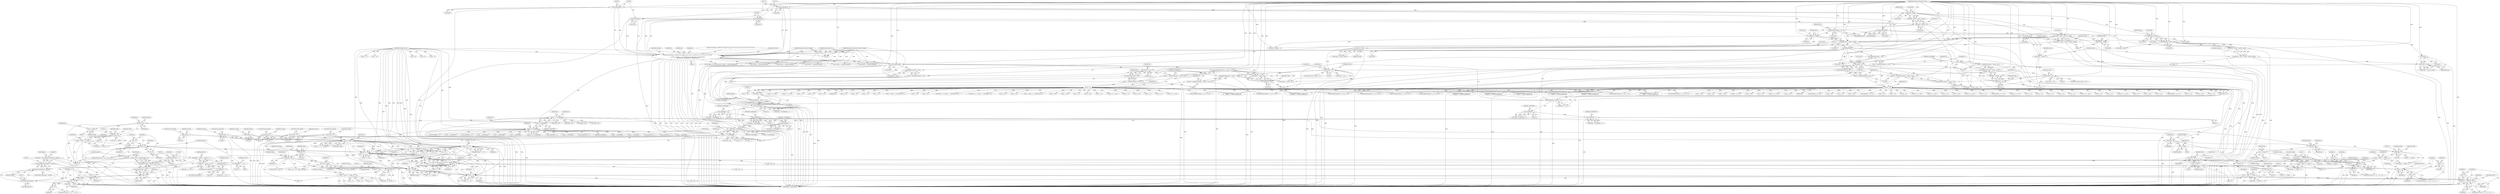digraph "0_poppler_9cf2325fb22f812b31858e519411f57747d39bd8_0@array" {
"1002808" [label="(Call,pix[0] = (int)((SplashCoord)pixAcc0 * pixMul))"];
"1002812" [label="(Call,(int)((SplashCoord)pixAcc0 * pixMul))"];
"1002814" [label="(Call,(SplashCoord)pixAcc0 * pixMul)"];
"1002815" [label="(Call,(SplashCoord)pixAcc0)"];
"1002772" [label="(Call,pixAcc0 += *p++)"];
"1002745" [label="(Call,pixAcc0 = pixAcc1 = pixAcc2 = 0)"];
"1002747" [label="(Call,pixAcc1 = pixAcc2 = 0)"];
"1002749" [label="(Call,pixAcc2 = 0)"];
"1002797" [label="(Call,pixMul = (SplashCoord)1 / (SplashCoord)(n * m))"];
"1002799" [label="(Call,(SplashCoord)1 / (SplashCoord)(n * m))"];
"1002800" [label="(Call,(SplashCoord)1)"];
"1002803" [label="(Call,(SplashCoord)(n * m))"];
"1002805" [label="(Call,n * m)"];
"1002756" [label="(Call,i < n)"];
"1002759" [label="(Call,++i)"];
"1002753" [label="(Call,i = 0)"];
"1002300" [label="(Call,n = yStep > 0 ? yStep : 1)"];
"1002303" [label="(Call,yStep > 0)"];
"1002123" [label="(Call,yStep = yp)"];
"1002142" [label="(Call,yp > 0)"];
"1000866" [label="(Call,yp = h / scaledHeight)"];
"1000868" [label="(Call,h / scaledHeight)"];
"1000192" [label="(Call,printf(\"drawImage: srcMode=%d srcAlpha=%d w=%d h=%d mat=[%.2f %.2f %.2f %.2f %.2f %.2f]\n\",\n\t   srcMode, srcAlpha, w, h, (double)mat[0], (double)mat[1], (double)mat[2],\n\t   (double)mat[3], (double)mat[4], (double)mat[5]))"];
"1000107" [label="(MethodParameterIn,SplashColorMode srcMode)"];
"1000108" [label="(MethodParameterIn,GBool srcAlpha)"];
"1000109" [label="(MethodParameterIn,int w)"];
"1000110" [label="(MethodParameterIn,int h)"];
"1000198" [label="(Call,(double)mat[0])"];
"1000111" [label="(MethodParameterIn,SplashCoord *mat)"];
"1000203" [label="(Call,(double)mat[1])"];
"1000208" [label="(Call,(double)mat[2])"];
"1000213" [label="(Call,(double)mat[3])"];
"1000218" [label="(Call,(double)mat[4])"];
"1000223" [label="(Call,(double)mat[5])"];
"1000604" [label="(Call,scaledHeight - 1)"];
"1000596" [label="(Call,scaledHeight - 1)"];
"1000575" [label="(Call,scaledHeight - 1)"];
"1000567" [label="(Call,scaledHeight - 1)"];
"1000507" [label="(Call,scaledHeight = abs(ty2 - ty) + 1)"];
"1000510" [label="(Call,abs(ty2 - ty))"];
"1000511" [label="(Call,ty2 - ty)"];
"1000497" [label="(Call,ty2 = splashFloor(mat[5] + yScale - 0.01))"];
"1000499" [label="(Call,splashFloor(mat[5] + yScale - 0.01))"];
"1000504" [label="(Call,yScale - 0.01)"];
"1000465" [label="(Call,yScale >= 0)"];
"1000399" [label="(Call,mat[2] / yScale)"];
"1000387" [label="(Call,mat[1] * mat[2])"];
"1000321" [label="(Call,splashAbs(mat[1]))"];
"1000307" [label="(Call,mat[1] * mat[2])"];
"1000380" [label="(Call,yScale = mat[3] - (mat[1] * mat[2]) / mat[0])"];
"1000382" [label="(Call,mat[3] - (mat[1] * mat[2]) / mat[0])"];
"1000300" [label="(Call,mat[0] * mat[3])"];
"1000386" [label="(Call,(mat[1] * mat[2]) / mat[0])"];
"1000325" [label="(Call,splashAbs(mat[0]))"];
"1000357" [label="(Call,-mat[3] / yScale)"];
"1000358" [label="(Call,-mat[3])"];
"1000345" [label="(Call,mat[0] * mat[3])"];
"1000338" [label="(Call,yScale = mat[2] - (mat[0] * mat[3]) / mat[1])"];
"1000340" [label="(Call,mat[2] - (mat[0] * mat[3]) / mat[1])"];
"1000344" [label="(Call,(mat[0] * mat[3]) / mat[1])"];
"1000334" [label="(Call,-mat[1])"];
"1000477" [label="(Call,ty2 = splashFloor(mat[5] + yScale + 0.01))"];
"1000479" [label="(Call,splashFloor(mat[5] + yScale + 0.01))"];
"1000472" [label="(Call,mat[5] - 0.01)"];
"1000489" [label="(Call,ty = splashFloor(mat[5] + 0.01))"];
"1000491" [label="(Call,splashFloor(mat[5] + 0.01))"];
"1000469" [label="(Call,ty = splashFloor(mat[5] - 0.01))"];
"1000471" [label="(Call,splashFloor(mat[5] - 0.01))"];
"1002137" [label="(Call,++yStep)"];
"1002730" [label="(Call,m = xStep > 0 ? xStep : 1)"];
"1002733" [label="(Call,xStep > 0)"];
"1002706" [label="(Call,++xStep)"];
"1002692" [label="(Call,xStep = xp)"];
"1000876" [label="(Call,xp = w / scaledWidth)"];
"1000878" [label="(Call,w / scaledWidth)"];
"1000588" [label="(Call,scaledWidth - 1)"];
"1000550" [label="(Call,scaledWidth - 1)"];
"1000456" [label="(Call,scaledWidth = abs(tx2 - tx) + 1)"];
"1000459" [label="(Call,abs(tx2 - tx))"];
"1000460" [label="(Call,tx2 - tx)"];
"1000426" [label="(Call,tx2 = splashFloor(mat[4] + xScale + 0.01))"];
"1000428" [label="(Call,splashFloor(mat[4] + xScale + 0.01))"];
"1000421" [label="(Call,mat[4] - 0.01)"];
"1000414" [label="(Call,xScale >= 0)"];
"1000375" [label="(Call,xScale = mat[0])"];
"1000332" [label="(Call,xScale = -mat[1])"];
"1000446" [label="(Call,tx2 = splashFloor(mat[4] + xScale - 0.01))"];
"1000448" [label="(Call,splashFloor(mat[4] + xScale - 0.01))"];
"1000453" [label="(Call,xScale - 0.01)"];
"1000418" [label="(Call,tx = splashFloor(mat[4] - 0.01))"];
"1000420" [label="(Call,splashFloor(mat[4] - 0.01))"];
"1000438" [label="(Call,tx = splashFloor(mat[4] + 0.01))"];
"1000440" [label="(Call,splashFloor(mat[4] + 0.01))"];
"1002794" [label="(Call,w - m)"];
"1003010" [label="(Call,w - m)"];
"1002587" [label="(Call,w - m)"];
"1000906" [label="(Call,(yp + 1) * w)"];
"1000895" [label="(Call,w * nComps)"];
"1000883" [label="(Call,w % scaledWidth)"];
"1000286" [label="(Call,nComps = 4)"];
"1000266" [label="(Call,nComps = 4)"];
"1000231" [label="(Call,nComps = 0)"];
"1000276" [label="(Call,nComps = 3)"];
"1000256" [label="(Call,nComps = 3)"];
"1000246" [label="(Call,nComps = 1)"];
"1002171" [label="(Call,w * nComps)"];
"1002404" [label="(Call,w - m)"];
"1002391" [label="(Call,j < m)"];
"1002388" [label="(Call,j = 0)"];
"1002394" [label="(Call,++j)"];
"1002361" [label="(Call,m = xStep > 0 ? xStep : 1)"];
"1002364" [label="(Call,xStep > 0)"];
"1002323" [label="(Call,xStep = xp)"];
"1002337" [label="(Call,++xStep)"];
"1002562" [label="(Call,j < m)"];
"1002565" [label="(Call,++j)"];
"1002559" [label="(Call,j = 0)"];
"1002526" [label="(Call,m = xStep > 0 ? xStep : 1)"];
"1002529" [label="(Call,xStep > 0)"];
"1002488" [label="(Call,xStep = xp)"];
"1002502" [label="(Call,++xStep)"];
"1002980" [label="(Call,j < m)"];
"1002977" [label="(Call,j = 0)"];
"1002983" [label="(Call,++j)"];
"1002942" [label="(Call,m = xStep > 0 ? xStep : 1)"];
"1002945" [label="(Call,xStep > 0)"];
"1002918" [label="(Call,++xStep)"];
"1002904" [label="(Call,xStep = xp)"];
"1002766" [label="(Call,j < m)"];
"1002763" [label="(Call,j = 0)"];
"1002769" [label="(Call,++j)"];
"1002731" [label="(Identifier,m)"];
"1002818" [label="(Identifier,pixMul)"];
"1000195" [label="(Identifier,srcAlpha)"];
"1000598" [label="(Literal,1)"];
"1002709" [label="(Identifier,rot)"];
"1000433" [label="(Call,xScale + 0.01)"];
"1002392" [label="(Identifier,j)"];
"1002693" [label="(Identifier,xStep)"];
"1002770" [label="(Identifier,j)"];
"1002734" [label="(Identifier,xStep)"];
"1000397" [label="(Call,xShear = mat[2] / yScale)"];
"1000565" [label="(Call,ySign * (scaledHeight - 1))"];
"1002457" [label="(Call,tx + x2)"];
"1002866" [label="(Call,ty + y2)"];
"1000936" [label="(Call,srcAlpha || (vectorAntialias && clipRes != splashClipAllInside))"];
"1002944" [label="(Call,xStep > 0 ? xStep : 1)"];
"1003121" [label="(MethodReturn,SplashError)"];
"1002361" [label="(Call,m = xStep > 0 ? xStep : 1)"];
"1000417" [label="(Block,)"];
"1002403" [label="(Identifier,p)"];
"1000868" [label="(Call,h / scaledHeight)"];
"1000510" [label="(Call,abs(ty2 - ty))"];
"1000111" [label="(MethodParameterIn,SplashCoord *mat)"];
"1000588" [label="(Call,scaledWidth - 1)"];
"1002300" [label="(Call,n = yStep > 0 ? yStep : 1)"];
"1000386" [label="(Call,(mat[1] * mat[2]) / mat[0])"];
"1000308" [label="(Call,mat[1])"];
"1000339" [label="(Identifier,yScale)"];
"1002370" [label="(Identifier,p)"];
"1001732" [label="(Call,w - m)"];
"1000567" [label="(Call,scaledHeight - 1)"];
"1002765" [label="(Literal,0)"];
"1000657" [label="(Call,ulx = tx + ulx1)"];
"1000268" [label="(Literal,4)"];
"1002837" [label="(Call,(SplashCoord)pixAcc2)"];
"1002305" [label="(Literal,0)"];
"1002753" [label="(Call,i = 0)"];
"1002746" [label="(Identifier,pixAcc0)"];
"1002169" [label="(Call,p += w * nComps)"];
"1002125" [label="(Identifier,yp)"];
"1000307" [label="(Call,mat[1] * mat[2])"];
"1000662" [label="(Call,uly = ty + uly1)"];
"1002976" [label="(ControlStructure,for (j = 0; j < m; ++j))"];
"1002877" [label="(Call,ty + y2)"];
"1002142" [label="(Call,yp > 0)"];
"1000511" [label="(Call,ty2 - ty)"];
"1002748" [label="(Identifier,pixAcc1)"];
"1000365" [label="(Call,-mat[0] / mat[1])"];
"1000197" [label="(Identifier,h)"];
"1002814" [label="(Call,(SplashCoord)pixAcc0 * pixMul)"];
"1002791" [label="(Identifier,p)"];
"1000258" [label="(Literal,3)"];
"1000569" [label="(Literal,1)"];
"1002767" [label="(Identifier,j)"];
"1000334" [label="(Call,-mat[1])"];
"1000573" [label="(Call,ySign * (scaledHeight - 1))"];
"1000311" [label="(Call,mat[2])"];
"1002381" [label="(Call,i < n)"];
"1002732" [label="(Call,xStep > 0 ? xStep : 1)"];
"1000416" [label="(Literal,0)"];
"1000881" [label="(Call,xq = w % scaledWidth)"];
"1002146" [label="(Identifier,lastYStep)"];
"1001815" [label="(Call,drawAAPixel(&pipe, tx + x2, ty + y2))"];
"1002560" [label="(Identifier,j)"];
"1000289" [label="(ControlStructure,break;)"];
"1002951" [label="(Identifier,p)"];
"1002863" [label="(Call,tx + x2)"];
"1002503" [label="(Identifier,xStep)"];
"1002919" [label="(Identifier,xStep)"];
"1002362" [label="(Identifier,m)"];
"1000345" [label="(Call,mat[0] * mat[3])"];
"1000415" [label="(Identifier,xScale)"];
"1002821" [label="(Identifier,pix)"];
"1000381" [label="(Identifier,yScale)"];
"1000205" [label="(Call,mat[1])"];
"1002443" [label="(Call,drawAAPixel(&pipe, tx + x2, ty + y2))"];
"1003105" [label="(Call,xSrc += xStep)"];
"1000320" [label="(Call,splashAbs(mat[1]) > splashAbs(mat[0]))"];
"1002772" [label="(Call,pixAcc0 += *p++)"];
"1000304" [label="(Call,mat[3])"];
"1002389" [label="(Identifier,j)"];
"1000568" [label="(Identifier,scaledHeight)"];
"1000682" [label="(Call,lly = ty + lly1)"];
"1002983" [label="(Call,++j)"];
"1001342" [label="(Call,tx + x2)"];
"1000429" [label="(Call,mat[4] + xScale + 0.01)"];
"1001983" [label="(Call,w - m)"];
"1002815" [label="(Call,(SplashCoord)pixAcc0)"];
"1000967" [label="(Call,yStep = yp)"];
"1000247" [label="(Identifier,nComps)"];
"1002984" [label="(Identifier,j)"];
"1000110" [label="(MethodParameterIn,int h)"];
"1002225" [label="(Call,scaledWidth - 1)"];
"1002739" [label="(Identifier,p)"];
"1002759" [label="(Call,++i)"];
"1002531" [label="(Literal,0)"];
"1002569" [label="(Identifier,pixAcc0)"];
"1002817" [label="(Identifier,pixAcc0)"];
"1000391" [label="(Call,mat[2])"];
"1000246" [label="(Call,nComps = 1)"];
"1002333" [label="(Block,)"];
"1002487" [label="(Block,)"];
"1002393" [label="(Identifier,m)"];
"1002949" [label="(Literal,1)"];
"1000232" [label="(Identifier,nComps)"];
"1002173" [label="(Identifier,nComps)"];
"1000210" [label="(Call,mat[2])"];
"1001367" [label="(Call,x < scaledWidth)"];
"1000321" [label="(Call,splashAbs(mat[1]))"];
"1002735" [label="(Literal,0)"];
"1002144" [label="(Literal,0)"];
"1000447" [label="(Identifier,tx2)"];
"1002797" [label="(Call,pixMul = (SplashCoord)1 / (SplashCoord)(n * m))"];
"1000508" [label="(Identifier,scaledHeight)"];
"1000589" [label="(Identifier,scaledWidth)"];
"1000352" [label="(Call,mat[1])"];
"1000112" [label="(Block,)"];
"1002980" [label="(Call,j < m)"];
"1002490" [label="(Identifier,xp)"];
"1000376" [label="(Identifier,xScale)"];
"1002733" [label="(Call,xStep > 0)"];
"1002589" [label="(Identifier,m)"];
"1000108" [label="(MethodParameterIn,GBool srcAlpha)"];
"1000625" [label="(Call,urx = tx + ury1)"];
"1000273" [label="(Call,srcMode == splashModeBGR8)"];
"1000692" [label="(Call,lry = ty + lry1)"];
"1000266" [label="(Call,nComps = 4)"];
"1002654" [label="(Call,ty + y2)"];
"1000382" [label="(Call,mat[3] - (mat[1] * mat[2]) / mat[0])"];
"1000500" [label="(Call,mat[5] + yScale - 0.01)"];
"1001582" [label="(Call,tx + x2)"];
"1002505" [label="(Identifier,rot)"];
"1001334" [label="(Call,ty + y2)"];
"1002860" [label="(Call,drawAAPixel(&pipe, tx + x2, ty + y2))"];
"1002304" [label="(Identifier,yStep)"];
"1000465" [label="(Call,yScale >= 0)"];
"1002773" [label="(Identifier,pixAcc0)"];
"1000358" [label="(Call,-mat[3])"];
"1000362" [label="(Identifier,yScale)"];
"1000490" [label="(Identifier,ty)"];
"1000287" [label="(Identifier,nComps)"];
"1000509" [label="(Call,abs(ty2 - ty) + 1)"];
"1001832" [label="(Call,ty + y2)"];
"1000439" [label="(Identifier,tx)"];
"1000489" [label="(Call,ty = splashFloor(mat[5] + 0.01))"];
"1002140" [label="(Identifier,n)"];
"1001089" [label="(Call,scaledWidth - 1)"];
"1000576" [label="(Identifier,scaledHeight)"];
"1000479" [label="(Call,splashFloor(mat[5] + yScale + 0.01))"];
"1002757" [label="(Identifier,i)"];
"1002394" [label="(Call,++j)"];
"1002987" [label="(Identifier,pixAcc0)"];
"1000879" [label="(Identifier,w)"];
"1002769" [label="(Call,++j)"];
"1002782" [label="(Call,pixAcc2 += *p++)"];
"1001021" [label="(Call,q += w)"];
"1001579" [label="(Call,drawPixel(&pipe, tx + x2, ty + y2,\n\t\t\tclipRes2 == splashClipAllInside))"];
"1002309" [label="(Identifier,srcMode)"];
"1000513" [label="(Identifier,ty)"];
"1000869" [label="(Identifier,h)"];
"1000353" [label="(Identifier,mat)"];
"1000679" [label="(Call,tx + llx1)"];
"1001821" [label="(Call,ty + y2)"];
"1002502" [label="(Call,++xStep)"];
"1002083" [label="(Call,drawPixel(&pipe, tx + x2, ty + y2,\n\t\t\tclipRes2 == splashClipAllInside))"];
"1000267" [label="(Identifier,nComps)"];
"1000191" [label="(Block,)"];
"1000200" [label="(Call,mat[0])"];
"1000448" [label="(Call,splashFloor(mat[4] + xScale - 0.01))"];
"1002365" [label="(Identifier,xStep)"];
"1003099" [label="(Call,ty + y2)"];
"1002903" [label="(Block,)"];
"1001068" [label="(Call,tx + k1)"];
"1002566" [label="(Identifier,j)"];
"1000231" [label="(Call,nComps = 0)"];
"1002460" [label="(Call,ty + y2)"];
"1002327" [label="(Identifier,xt)"];
"1000480" [label="(Call,mat[5] + yScale + 0.01)"];
"1002558" [label="(ControlStructure,for (j = 0; j < m; ++j))"];
"1002492" [label="(Identifier,xt)"];
"1003008" [label="(Call,4 * (w - m))"];
"1002559" [label="(Call,j = 0)"];
"1002532" [label="(Identifier,xStep)"];
"1003088" [label="(Call,ty + y2)"];
"1000349" [label="(Call,mat[3])"];
"1000279" [label="(ControlStructure,break;)"];
"1002777" [label="(Call,pixAcc1 += *p++)"];
"1000548" [label="(Call,xSign * (scaledWidth - 1))"];
"1002533" [label="(Literal,1)"];
"1000885" [label="(Identifier,scaledWidth)"];
"1000507" [label="(Call,scaledHeight = abs(ty2 - ty) + 1)"];
"1002216" [label="(Call,spanXMin = tx + k1)"];
"1001331" [label="(Call,tx + x2)"];
"1003007" [label="(Identifier,p)"];
"1000460" [label="(Call,tx2 - tx)"];
"1002918" [label="(Call,++xStep)"];
"1000659" [label="(Call,tx + ulx1)"];
"1002778" [label="(Identifier,pixAcc1)"];
"1002306" [label="(Identifier,yStep)"];
"1002737" [label="(Literal,1)"];
"1002691" [label="(Block,)"];
"1001568" [label="(Call,drawAAPixel(&pipe, tx + x2, ty + y2))"];
"1000325" [label="(Call,splashAbs(mat[0]))"];
"1000383" [label="(Call,mat[3])"];
"1002979" [label="(Literal,0)"];
"1001485" [label="(Call,w - m)"];
"1002244" [label="(Call,ty + ySign * y + (int)(yShear * k1))"];
"1002807" [label="(Identifier,m)"];
"1002970" [label="(Call,i < n)"];
"1000192" [label="(Call,printf(\"drawImage: srcMode=%d srcAlpha=%d w=%d h=%d mat=[%.2f %.2f %.2f %.2f %.2f %.2f]\n\",\n\t   srcMode, srcAlpha, w, h, (double)mat[0], (double)mat[1], (double)mat[2],\n\t   (double)mat[3], (double)mat[4], (double)mat[5]))"];
"1000455" [label="(Literal,0.01)"];
"1001173" [label="(Call,xStep = xp)"];
"1002800" [label="(Call,(SplashCoord)1)"];
"1000575" [label="(Call,scaledHeight - 1)"];
"1000470" [label="(Identifier,ty)"];
"1000283" [label="(Call,srcMode == splashModeCMYK8)"];
"1000471" [label="(Call,splashFloor(mat[5] - 0.01))"];
"1002763" [label="(Call,j = 0)"];
"1002446" [label="(Call,tx + x2)"];
"1002171" [label="(Call,w * nComps)"];
"1000586" [label="(Call,xSign * (scaledWidth - 1))"];
"1000422" [label="(Call,mat[4])"];
"1000253" [label="(Call,srcMode == splashModeRGB8)"];
"1002914" [label="(Block,)"];
"1002072" [label="(Call,drawAAPixel(&pipe, tx + x2, ty + y2))"];
"1002143" [label="(Identifier,yp)"];
"1002587" [label="(Call,w - m)"];
"1000229" [label="(Identifier,ok)"];
"1000107" [label="(MethodParameterIn,SplashColorMode srcMode)"];
"1000425" [label="(Literal,0.01)"];
"1002981" [label="(Identifier,j)"];
"1002730" [label="(Call,m = xStep > 0 ? xStep : 1)"];
"1002404" [label="(Call,w - m)"];
"1000238" [label="(Block,)"];
"1002301" [label="(Identifier,n)"];
"1002898" [label="(Call,x < scaledWidth)"];
"1000602" [label="(Call,ySign * (scaledHeight - 1))"];
"1000476" [label="(Literal,0.01)"];
"1000617" [label="(Call,tx + uly1)"];
"1001345" [label="(Call,ty + y2)"];
"1000196" [label="(Identifier,w)"];
"1001272" [label="(Call,w - m)"];
"1002702" [label="(Block,)"];
"1000249" [label="(ControlStructure,break;)"];
"1000577" [label="(Literal,1)"];
"1002796" [label="(Identifier,m)"];
"1000884" [label="(Identifier,w)"];
"1002122" [label="(Block,)"];
"1000395" [label="(Identifier,mat)"];
"1002977" [label="(Call,j = 0)"];
"1002758" [label="(Identifier,n)"];
"1002755" [label="(Literal,0)"];
"1002232" [label="(Call,tx + k1)"];
"1000463" [label="(Literal,1)"];
"1000223" [label="(Call,(double)mat[5])"];
"1000428" [label="(Call,splashFloor(mat[4] + xScale + 0.01))"];
"1003011" [label="(Identifier,w)"];
"1002498" [label="(Block,)"];
"1002762" [label="(ControlStructure,for (j = 0; j < m; ++j))"];
"1003021" [label="(Call,n * m)"];
"1000627" [label="(Call,tx + ury1)"];
"1002449" [label="(Call,ty + y2)"];
"1000357" [label="(Call,-mat[3] / yScale)"];
"1000484" [label="(Call,yScale + 0.01)"];
"1000418" [label="(Call,tx = splashFloor(mat[4] - 0.01))"];
"1000437" [label="(Block,)"];
"1002561" [label="(Literal,0)"];
"1000374" [label="(Block,)"];
"1002340" [label="(Identifier,rot)"];
"1000491" [label="(Call,splashFloor(mat[5] + 0.01))"];
"1002242" [label="(Call,spanY = ty + ySign * y + (int)(yShear * k1))"];
"1000677" [label="(Call,llx = tx + llx1)"];
"1002552" [label="(Call,i < n)"];
"1002323" [label="(Call,xStep = xp)"];
"1000301" [label="(Call,mat[0])"];
"1002904" [label="(Call,xStep = xp)"];
"1002562" [label="(Call,j < m)"];
"1000414" [label="(Call,xScale >= 0)"];
"1001612" [label="(Call,xStep = xp)"];
"1002768" [label="(Identifier,m)"];
"1000891" [label="(Call,(yp + 1) * w * nComps)"];
"1001092" [label="(Call,spanY = ty + ySign * y + (int)(yShear * k1))"];
"1000213" [label="(Call,(double)mat[3])"];
"1001826" [label="(Call,drawPixel(&pipe, tx + x2, ty + y2,\n\t\t\tclipRes2 == splashClipAllInside))"];
"1002686" [label="(Call,x < scaledWidth)"];
"1002754" [label="(Identifier,i)"];
"1002921" [label="(Identifier,rot)"];
"1002745" [label="(Call,pixAcc0 = pixAcc1 = pixAcc2 = 0)"];
"1000504" [label="(Call,yScale - 0.01)"];
"1002138" [label="(Identifier,yStep)"];
"1000499" [label="(Call,splashFloor(mat[5] + yScale - 0.01))"];
"1000256" [label="(Call,nComps = 3)"];
"1000193" [label="(Literal,\"drawImage: srcMode=%d srcAlpha=%d w=%d h=%d mat=[%.2f %.2f %.2f %.2f %.2f %.2f]\n\")"];
"1000488" [label="(Block,)"];
"1000356" [label="(Identifier,xShear)"];
"1000694" [label="(Call,ty + lry1)"];
"1000637" [label="(Call,tx + lly1)"];
"1000986" [label="(Call,yp > 0)"];
"1003010" [label="(Call,w - m)"];
"1002750" [label="(Identifier,pixAcc2)"];
"1002398" [label="(Identifier,pixAcc0)"];
"1001585" [label="(Call,ty + y2)"];
"1001829" [label="(Call,tx + x2)"];
"1000897" [label="(Identifier,nComps)"];
"1002363" [label="(Call,xStep > 0 ? xStep : 1)"];
"1000498" [label="(Identifier,ty2)"];
"1002139" [label="(Call,n = (yp > 0) ? yStep : lastYStep)"];
"1002943" [label="(Identifier,m)"];
"1000478" [label="(Identifier,ty2)"];
"1000667" [label="(Call,urx = tx + urx1)"];
"1000457" [label="(Identifier,scaledWidth)"];
"1000398" [label="(Identifier,xShear)"];
"1000203" [label="(Call,(double)mat[1])"];
"1000867" [label="(Identifier,yp)"];
"1000449" [label="(Call,mat[4] + xScale - 0.01)"];
"1002942" [label="(Call,m = xStep > 0 ? xStep : 1)"];
"1002947" [label="(Literal,0)"];
"1002795" [label="(Identifier,w)"];
"1000512" [label="(Identifier,ty2)"];
"1000243" [label="(Call,srcMode == splashModeMono8)"];
"1002391" [label="(Call,j < m)"];
"1000883" [label="(Call,w % scaledWidth)"];
"1000876" [label="(Call,xp = w / scaledWidth)"];
"1001075" [label="(Call,scaledWidth - 1)"];
"1000236" [label="(Identifier,bitmap)"];
"1002239" [label="(Call,scaledWidth - 1)"];
"1000341" [label="(Call,mat[2])"];
"1000377" [label="(Call,mat[0])"];
"1002145" [label="(Identifier,yStep)"];
"1002388" [label="(Call,j = 0)"];
"1000516" [label="(Identifier,xSign)"];
"1002978" [label="(Identifier,j)"];
"1002825" [label="(Call,(SplashCoord)pixAcc1 * pixMul)"];
"1002908" [label="(Identifier,xt)"];
"1000669" [label="(Call,tx + urx1)"];
"1001167" [label="(Call,x < scaledWidth)"];
"1000462" [label="(Identifier,tx)"];
"1002803" [label="(Call,(SplashCoord)(n * m))"];
"1000346" [label="(Call,mat[0])"];
"1000419" [label="(Identifier,tx)"];
"1002133" [label="(Block,)"];
"1001094" [label="(Call,ty + ySign * y + (int)(yShear * k1))"];
"1001080" [label="(Call,spanXMax = tx + k1)"];
"1000198" [label="(Call,(double)mat[0])"];
"1000453" [label="(Call,xScale - 0.01)"];
"1002206" [label="(Call,scaledWidth - 1)"];
"1000421" [label="(Call,mat[4] - 0.01)"];
"1002905" [label="(Identifier,xStep)"];
"1002564" [label="(Identifier,m)"];
"1002802" [label="(Literal,1)"];
"1002218" [label="(Call,tx + k1)"];
"1003093" [label="(Call,drawPixel(&pipe, tx + x2, ty + y2,\n\t\t      clipRes2 == splashClipAllInside))"];
"1002317" [label="(Call,x < scaledWidth)"];
"1002694" [label="(Identifier,xp)"];
"1002307" [label="(Literal,1)"];
"1000257" [label="(Identifier,nComps)"];
"1000872" [label="(Identifier,yq)"];
"1002075" [label="(Call,tx + x2)"];
"1000388" [label="(Call,mat[1])"];
"1001267" [label="(Call,w - m)"];
"1002707" [label="(Identifier,xStep)"];
"1000647" [label="(Call,tx + lry1)"];
"1000288" [label="(Literal,4)"];
"1000551" [label="(Identifier,scaledWidth)"];
"1002671" [label="(Call,xSrc += xStep)"];
"1002826" [label="(Call,(SplashCoord)pixAcc1)"];
"1000366" [label="(Call,-mat[0])"];
"1000277" [label="(Identifier,nComps)"];
"1000426" [label="(Call,tx2 = splashFloor(mat[4] + xScale + 0.01))"];
"1000906" [label="(Call,(yp + 1) * w)"];
"1000438" [label="(Call,tx = splashFloor(mat[4] + 0.01))"];
"1002325" [label="(Identifier,xp)"];
"1000866" [label="(Call,yp = h / scaledHeight)"];
"1000907" [label="(Call,yp + 1)"];
"1002871" [label="(Call,drawPixel(&pipe, tx + x2, ty + y2,\n\t\t      clipRes2 == splashClipAllInside))"];
"1002585" [label="(Call,3 * (w - m))"];
"1002948" [label="(Identifier,xStep)"];
"1002584" [label="(Identifier,p)"];
"1002337" [label="(Call,++xStep)"];
"1002945" [label="(Call,xStep > 0)"];
"1002764" [label="(Identifier,j)"];
"1002526" [label="(Call,m = xStep > 0 ? xStep : 1)"];
"1000327" [label="(Identifier,mat)"];
"1000375" [label="(Call,xScale = mat[0])"];
"1002390" [label="(Literal,0)"];
"1000440" [label="(Call,splashFloor(mat[4] + 0.01))"];
"1000403" [label="(Identifier,yScale)"];
"1002123" [label="(Call,yStep = yp)"];
"1001066" [label="(Call,spanXMin = tx + k1)"];
"1002402" [label="(Call,p += w - m)"];
"1002648" [label="(Call,drawAAPixel(&pipe, tx + x2, ty + y2))"];
"1000604" [label="(Call,scaledHeight - 1)"];
"1000269" [label="(ControlStructure,break;)"];
"1000467" [label="(Literal,0)"];
"1000233" [label="(Literal,0)"];
"1002874" [label="(Call,tx + x2)"];
"1000333" [label="(Identifier,xScale)"];
"1000892" [label="(Call,yp + 1)"];
"1000109" [label="(MethodParameterIn,int w)"];
"1002651" [label="(Call,tx + x2)"];
"1000309" [label="(Identifier,mat)"];
"1000286" [label="(Call,nComps = 4)"];
"1000387" [label="(Call,mat[1] * mat[2])"];
"1002805" [label="(Call,n * m)"];
"1002338" [label="(Identifier,xStep)"];
"1002324" [label="(Identifier,xStep)"];
"1000331" [label="(Block,)"];
"1000468" [label="(Block,)"];
"1000406" [label="(Call,mat[1] / mat[0])"];
"1002760" [label="(Identifier,i)"];
"1000873" [label="(Call,h % scaledHeight)"];
"1001056" [label="(Call,scaledWidth - 1)"];
"1002906" [label="(Identifier,xp)"];
"1000263" [label="(Call,srcMode == splashModeXBGR8)"];
"1001853" [label="(Call,x < scaledWidth)"];
"1002756" [label="(Call,i < n)"];
"1001082" [label="(Call,tx + k1)"];
"1000550" [label="(Call,scaledWidth - 1)"];
"1002527" [label="(Identifier,m)"];
"1002810" [label="(Identifier,pix)"];
"1002366" [label="(Literal,0)"];
"1000340" [label="(Call,mat[2] - (mat[0] * mat[3]) / mat[1])"];
"1002174" [label="(Call,lastYStep = yStep)"];
"1000355" [label="(Call,xShear = -mat[3] / yScale)"];
"1000882" [label="(Identifier,xq)"];
"1002799" [label="(Call,(SplashCoord)1 / (SplashCoord)(n * m))"];
"1001018" [label="(Call,w * nComps)"];
"1002488" [label="(Call,xStep = xp)"];
"1000877" [label="(Identifier,xp)"];
"1000910" [label="(Identifier,w)"];
"1002367" [label="(Identifier,xStep)"];
"1000615" [label="(Call,ulx = tx + uly1)"];
"1000635" [label="(Call,llx = tx + lly1)"];
"1000259" [label="(ControlStructure,break;)"];
"1000464" [label="(ControlStructure,if (yScale >= 0))"];
"1000664" [label="(Call,ty + uly1)"];
"1002086" [label="(Call,tx + x2)"];
"1002137" [label="(Call,++yStep)"];
"1000400" [label="(Call,mat[2])"];
"1000870" [label="(Identifier,scaledHeight)"];
"1000420" [label="(Call,splashFloor(mat[4] - 0.01))"];
"1000458" [label="(Call,abs(tx2 - tx) + 1)"];
"1000492" [label="(Call,mat[5] + 0.01)"];
"1000278" [label="(Literal,3)"];
"1002766" [label="(Call,j < m)"];
"1002395" [label="(Identifier,j)"];
"1000466" [label="(Identifier,yScale)"];
"1002489" [label="(Identifier,xStep)"];
"1000606" [label="(Literal,1)"];
"1002405" [label="(Identifier,w)"];
"1000220" [label="(Call,mat[4])"];
"1000689" [label="(Call,tx + lrx1)"];
"1000335" [label="(Call,mat[1])"];
"1000322" [label="(Call,mat[1])"];
"1000506" [label="(Literal,0.01)"];
"1002752" [label="(ControlStructure,for (i = 0; i < n; ++i))"];
"1002747" [label="(Call,pixAcc1 = pixAcc2 = 0)"];
"1002364" [label="(Call,xStep > 0)"];
"1000473" [label="(Call,mat[5])"];
"1000456" [label="(Call,scaledWidth = abs(tx2 - tx) + 1)"];
"1002774" [label="(Call,*p++)"];
"1000596" [label="(Call,scaledHeight - 1)"];
"1002808" [label="(Call,pix[0] = (int)((SplashCoord)pixAcc0 * pixMul))"];
"1002124" [label="(Identifier,yStep)"];
"1000674" [label="(Call,ty + ury1)"];
"1002812" [label="(Call,(int)((SplashCoord)pixAcc0 * pixMul))"];
"1002751" [label="(Literal,0)"];
"1001339" [label="(Call,drawPixel(&pipe, tx + x2, ty + y2,\n\t\t\tclipRes2 == splashClipAllInside))"];
"1000300" [label="(Call,mat[0] * mat[3])"];
"1000687" [label="(Call,lrx = tx + lrx1)"];
"1002172" [label="(Identifier,w)"];
"1000518" [label="(Call,xScale < 0)"];
"1002454" [label="(Call,drawPixel(&pipe, tx + x2, ty + y2,\n\t\t      clipRes2 == splashClipAllInside))"];
"1000441" [label="(Call,mat[4] + 0.01)"];
"1000427" [label="(Identifier,tx2)"];
"1002598" [label="(Call,n * m)"];
"1001574" [label="(Call,ty + y2)"];
"1000605" [label="(Identifier,scaledHeight)"];
"1003082" [label="(Call,drawAAPixel(&pipe, tx + x2, ty + y2))"];
"1003085" [label="(Call,tx + x2)"];
"1002798" [label="(Identifier,pixMul)"];
"1000218" [label="(Call,(double)mat[4])"];
"1003012" [label="(Identifier,m)"];
"1000194" [label="(Identifier,srcMode)"];
"1000505" [label="(Identifier,yScale)"];
"1000215" [label="(Call,mat[3])"];
"1002535" [label="(Identifier,p)"];
"1002588" [label="(Identifier,w)"];
"1000590" [label="(Literal,1)"];
"1000684" [label="(Call,ty + lly1)"];
"1002883" [label="(Call,xSrc += xStep)"];
"1000225" [label="(Call,mat[5])"];
"1002736" [label="(Identifier,xStep)"];
"1000344" [label="(Call,(mat[0] * mat[3]) / mat[1])"];
"1002692" [label="(Call,xStep = xp)"];
"1002946" [label="(Identifier,xStep)"];
"1000446" [label="(Call,tx2 = splashFloor(mat[4] + xScale - 0.01))"];
"1002696" [label="(Identifier,xt)"];
"1002078" [label="(Call,ty + y2)"];
"1000672" [label="(Call,ury = ty + ury1)"];
"1000248" [label="(Literal,1)"];
"1000594" [label="(Call,ySign * (scaledHeight - 1))"];
"1000527" [label="(Call,yScale < 0)"];
"1002230" [label="(Call,spanXMax = tx + k1)"];
"1000597" [label="(Identifier,scaledHeight)"];
"1002302" [label="(Call,yStep > 0 ? yStep : 1)"];
"1002466" [label="(Call,xSrc += xStep)"];
"1002749" [label="(Call,pixAcc2 = 0)"];
"1001978" [label="(Call,w - m)"];
"1000645" [label="(Call,lrx = tx + lry1)"];
"1000276" [label="(Call,nComps = 3)"];
"1002406" [label="(Identifier,m)"];
"1001727" [label="(Call,w - m)"];
"1002387" [label="(ControlStructure,for (j = 0; j < m; ++j))"];
"1001818" [label="(Call,tx + x2)"];
"1002563" [label="(Identifier,j)"];
"1002806" [label="(Identifier,n)"];
"1001373" [label="(Call,xStep = xp)"];
"1000497" [label="(Call,ty2 = splashFloor(mat[5] + yScale - 0.01))"];
"1002529" [label="(Call,xStep > 0)"];
"1002089" [label="(Call,ty + y2)"];
"1002659" [label="(Call,drawPixel(&pipe, tx + x2, ty + y2,\n\t\t      clipRes2 == splashClipAllInside))"];
"1000895" [label="(Call,w * nComps)"];
"1002794" [label="(Call,w - m)"];
"1002303" [label="(Call,yStep > 0)"];
"1000359" [label="(Call,mat[3])"];
"1000454" [label="(Identifier,xScale)"];
"1002662" [label="(Call,tx + x2)"];
"1000622" [label="(Call,ty - ulx1)"];
"1002565" [label="(Call,++j)"];
"1002141" [label="(Call,(yp > 0) ? yStep : lastYStep)"];
"1003096" [label="(Call,tx + x2)"];
"1000878" [label="(Call,w / scaledWidth)"];
"1001859" [label="(Call,xStep = xp)"];
"1000459" [label="(Call,abs(tx2 - tx))"];
"1000399" [label="(Call,mat[2] / yScale)"];
"1002415" [label="(Call,n * m)"];
"1000514" [label="(Literal,1)"];
"1002530" [label="(Identifier,xStep)"];
"1002771" [label="(Block,)"];
"1000326" [label="(Call,mat[0])"];
"1002809" [label="(Call,pix[0])"];
"1000472" [label="(Call,mat[5] - 0.01)"];
"1002982" [label="(Identifier,m)"];
"1000299" [label="(Call,mat[0] * mat[3] - mat[1] * mat[2])"];
"1000413" [label="(ControlStructure,if (xScale >= 0))"];
"1000394" [label="(Call,mat[0])"];
"1002792" [label="(Call,4 * (w - m))"];
"1002528" [label="(Call,xStep > 0 ? xStep : 1)"];
"1002706" [label="(Call,++xStep)"];
"1000208" [label="(Call,(double)mat[2])"];
"1000552" [label="(Literal,1)"];
"1001328" [label="(Call,drawAAPixel(&pipe, tx + x2, ty + y2))"];
"1000338" [label="(Call,yScale = mat[2] - (mat[0] * mat[3]) / mat[1])"];
"1001571" [label="(Call,tx + x2)"];
"1000880" [label="(Identifier,scaledWidth)"];
"1000380" [label="(Call,yScale = mat[3] - (mat[1] * mat[2]) / mat[0])"];
"1001490" [label="(Call,w - m)"];
"1002665" [label="(Call,ty + y2)"];
"1000332" [label="(Call,xScale = -mat[1])"];
"1000905" [label="(Call,gmalloc((yp + 1) * w))"];
"1002322" [label="(Block,)"];
"1000461" [label="(Identifier,tx2)"];
"1002368" [label="(Literal,1)"];
"1000896" [label="(Identifier,w)"];
"1001606" [label="(Call,x < scaledWidth)"];
"1000469" [label="(Call,ty = splashFloor(mat[5] - 0.01))"];
"1002482" [label="(Call,x < scaledWidth)"];
"1000477" [label="(Call,ty2 = splashFloor(mat[5] + yScale + 0.01))"];
"1002127" [label="(Identifier,yt)"];
"1002808" -> "1002691"  [label="AST: "];
"1002808" -> "1002812"  [label="CFG: "];
"1002809" -> "1002808"  [label="AST: "];
"1002812" -> "1002808"  [label="AST: "];
"1002821" -> "1002808"  [label="CFG: "];
"1002808" -> "1003121"  [label="DDG: "];
"1002808" -> "1003121"  [label="DDG: "];
"1002812" -> "1002808"  [label="DDG: "];
"1002812" -> "1002814"  [label="CFG: "];
"1002813" -> "1002812"  [label="AST: "];
"1002814" -> "1002812"  [label="AST: "];
"1002812" -> "1003121"  [label="DDG: "];
"1002814" -> "1002812"  [label="DDG: "];
"1002814" -> "1002812"  [label="DDG: "];
"1002814" -> "1002818"  [label="CFG: "];
"1002815" -> "1002814"  [label="AST: "];
"1002818" -> "1002814"  [label="AST: "];
"1002814" -> "1003121"  [label="DDG: "];
"1002815" -> "1002814"  [label="DDG: "];
"1002797" -> "1002814"  [label="DDG: "];
"1002814" -> "1002825"  [label="DDG: "];
"1002815" -> "1002817"  [label="CFG: "];
"1002816" -> "1002815"  [label="AST: "];
"1002817" -> "1002815"  [label="AST: "];
"1002818" -> "1002815"  [label="CFG: "];
"1002815" -> "1003121"  [label="DDG: "];
"1002772" -> "1002815"  [label="DDG: "];
"1002745" -> "1002815"  [label="DDG: "];
"1002772" -> "1002771"  [label="AST: "];
"1002772" -> "1002774"  [label="CFG: "];
"1002773" -> "1002772"  [label="AST: "];
"1002774" -> "1002772"  [label="AST: "];
"1002778" -> "1002772"  [label="CFG: "];
"1002745" -> "1002772"  [label="DDG: "];
"1002745" -> "1002691"  [label="AST: "];
"1002745" -> "1002747"  [label="CFG: "];
"1002746" -> "1002745"  [label="AST: "];
"1002747" -> "1002745"  [label="AST: "];
"1002754" -> "1002745"  [label="CFG: "];
"1002747" -> "1002745"  [label="DDG: "];
"1002747" -> "1002749"  [label="CFG: "];
"1002748" -> "1002747"  [label="AST: "];
"1002749" -> "1002747"  [label="AST: "];
"1002749" -> "1002747"  [label="DDG: "];
"1002747" -> "1002777"  [label="DDG: "];
"1002747" -> "1002826"  [label="DDG: "];
"1002749" -> "1002751"  [label="CFG: "];
"1002750" -> "1002749"  [label="AST: "];
"1002751" -> "1002749"  [label="AST: "];
"1002749" -> "1002782"  [label="DDG: "];
"1002749" -> "1002837"  [label="DDG: "];
"1002797" -> "1002691"  [label="AST: "];
"1002797" -> "1002799"  [label="CFG: "];
"1002798" -> "1002797"  [label="AST: "];
"1002799" -> "1002797"  [label="AST: "];
"1002810" -> "1002797"  [label="CFG: "];
"1002797" -> "1003121"  [label="DDG: "];
"1002799" -> "1002797"  [label="DDG: "];
"1002799" -> "1002797"  [label="DDG: "];
"1002799" -> "1002803"  [label="CFG: "];
"1002800" -> "1002799"  [label="AST: "];
"1002803" -> "1002799"  [label="AST: "];
"1002799" -> "1003121"  [label="DDG: "];
"1002799" -> "1003121"  [label="DDG: "];
"1002800" -> "1002799"  [label="DDG: "];
"1002803" -> "1002799"  [label="DDG: "];
"1002800" -> "1002802"  [label="CFG: "];
"1002801" -> "1002800"  [label="AST: "];
"1002802" -> "1002800"  [label="AST: "];
"1002804" -> "1002800"  [label="CFG: "];
"1002803" -> "1002805"  [label="CFG: "];
"1002804" -> "1002803"  [label="AST: "];
"1002805" -> "1002803"  [label="AST: "];
"1002803" -> "1003121"  [label="DDG: "];
"1002805" -> "1002803"  [label="DDG: "];
"1002805" -> "1002803"  [label="DDG: "];
"1002805" -> "1002807"  [label="CFG: "];
"1002806" -> "1002805"  [label="AST: "];
"1002807" -> "1002805"  [label="AST: "];
"1002805" -> "1003121"  [label="DDG: "];
"1002805" -> "1003121"  [label="DDG: "];
"1002805" -> "1002756"  [label="DDG: "];
"1002756" -> "1002805"  [label="DDG: "];
"1002730" -> "1002805"  [label="DDG: "];
"1002794" -> "1002805"  [label="DDG: "];
"1002756" -> "1002752"  [label="AST: "];
"1002756" -> "1002758"  [label="CFG: "];
"1002757" -> "1002756"  [label="AST: "];
"1002758" -> "1002756"  [label="AST: "];
"1002764" -> "1002756"  [label="CFG: "];
"1002798" -> "1002756"  [label="CFG: "];
"1002756" -> "1003121"  [label="DDG: "];
"1002756" -> "1003121"  [label="DDG: "];
"1002759" -> "1002756"  [label="DDG: "];
"1002753" -> "1002756"  [label="DDG: "];
"1002300" -> "1002756"  [label="DDG: "];
"1002756" -> "1002759"  [label="DDG: "];
"1002759" -> "1002752"  [label="AST: "];
"1002759" -> "1002760"  [label="CFG: "];
"1002760" -> "1002759"  [label="AST: "];
"1002757" -> "1002759"  [label="CFG: "];
"1002753" -> "1002752"  [label="AST: "];
"1002753" -> "1002755"  [label="CFG: "];
"1002754" -> "1002753"  [label="AST: "];
"1002755" -> "1002753"  [label="AST: "];
"1002757" -> "1002753"  [label="CFG: "];
"1002300" -> "1002122"  [label="AST: "];
"1002300" -> "1002302"  [label="CFG: "];
"1002301" -> "1002300"  [label="AST: "];
"1002302" -> "1002300"  [label="AST: "];
"1002309" -> "1002300"  [label="CFG: "];
"1002300" -> "1003121"  [label="DDG: "];
"1002300" -> "1003121"  [label="DDG: "];
"1002303" -> "1002300"  [label="DDG: "];
"1002300" -> "1002381"  [label="DDG: "];
"1002300" -> "1002552"  [label="DDG: "];
"1002300" -> "1002970"  [label="DDG: "];
"1002303" -> "1002302"  [label="AST: "];
"1002303" -> "1002305"  [label="CFG: "];
"1002304" -> "1002303"  [label="AST: "];
"1002305" -> "1002303"  [label="AST: "];
"1002306" -> "1002303"  [label="CFG: "];
"1002307" -> "1002303"  [label="CFG: "];
"1002123" -> "1002303"  [label="DDG: "];
"1002137" -> "1002303"  [label="DDG: "];
"1002303" -> "1002302"  [label="DDG: "];
"1002123" -> "1002122"  [label="AST: "];
"1002123" -> "1002125"  [label="CFG: "];
"1002124" -> "1002123"  [label="AST: "];
"1002125" -> "1002123"  [label="AST: "];
"1002127" -> "1002123"  [label="CFG: "];
"1002142" -> "1002123"  [label="DDG: "];
"1000866" -> "1002123"  [label="DDG: "];
"1002123" -> "1002137"  [label="DDG: "];
"1002123" -> "1002139"  [label="DDG: "];
"1002123" -> "1002141"  [label="DDG: "];
"1002123" -> "1002174"  [label="DDG: "];
"1002142" -> "1002141"  [label="AST: "];
"1002142" -> "1002144"  [label="CFG: "];
"1002143" -> "1002142"  [label="AST: "];
"1002144" -> "1002142"  [label="AST: "];
"1002145" -> "1002142"  [label="CFG: "];
"1002146" -> "1002142"  [label="CFG: "];
"1002142" -> "1003121"  [label="DDG: "];
"1000866" -> "1002142"  [label="DDG: "];
"1000866" -> "1000112"  [label="AST: "];
"1000866" -> "1000868"  [label="CFG: "];
"1000867" -> "1000866"  [label="AST: "];
"1000868" -> "1000866"  [label="AST: "];
"1000872" -> "1000866"  [label="CFG: "];
"1000866" -> "1003121"  [label="DDG: "];
"1000868" -> "1000866"  [label="DDG: "];
"1000868" -> "1000866"  [label="DDG: "];
"1000866" -> "1000891"  [label="DDG: "];
"1000866" -> "1000892"  [label="DDG: "];
"1000866" -> "1000906"  [label="DDG: "];
"1000866" -> "1000907"  [label="DDG: "];
"1000866" -> "1000967"  [label="DDG: "];
"1000866" -> "1000986"  [label="DDG: "];
"1000868" -> "1000870"  [label="CFG: "];
"1000869" -> "1000868"  [label="AST: "];
"1000870" -> "1000868"  [label="AST: "];
"1000192" -> "1000868"  [label="DDG: "];
"1000110" -> "1000868"  [label="DDG: "];
"1000604" -> "1000868"  [label="DDG: "];
"1000868" -> "1000873"  [label="DDG: "];
"1000868" -> "1000873"  [label="DDG: "];
"1000192" -> "1000191"  [label="AST: "];
"1000192" -> "1000223"  [label="CFG: "];
"1000193" -> "1000192"  [label="AST: "];
"1000194" -> "1000192"  [label="AST: "];
"1000195" -> "1000192"  [label="AST: "];
"1000196" -> "1000192"  [label="AST: "];
"1000197" -> "1000192"  [label="AST: "];
"1000198" -> "1000192"  [label="AST: "];
"1000203" -> "1000192"  [label="AST: "];
"1000208" -> "1000192"  [label="AST: "];
"1000213" -> "1000192"  [label="AST: "];
"1000218" -> "1000192"  [label="AST: "];
"1000223" -> "1000192"  [label="AST: "];
"1000229" -> "1000192"  [label="CFG: "];
"1000192" -> "1003121"  [label="DDG: "];
"1000192" -> "1003121"  [label="DDG: "];
"1000192" -> "1003121"  [label="DDG: "];
"1000192" -> "1003121"  [label="DDG: "];
"1000192" -> "1003121"  [label="DDG: "];
"1000192" -> "1003121"  [label="DDG: "];
"1000192" -> "1003121"  [label="DDG: "];
"1000192" -> "1003121"  [label="DDG: "];
"1000192" -> "1003121"  [label="DDG: "];
"1000192" -> "1003121"  [label="DDG: "];
"1000192" -> "1003121"  [label="DDG: "];
"1000107" -> "1000192"  [label="DDG: "];
"1000108" -> "1000192"  [label="DDG: "];
"1000109" -> "1000192"  [label="DDG: "];
"1000110" -> "1000192"  [label="DDG: "];
"1000198" -> "1000192"  [label="DDG: "];
"1000203" -> "1000192"  [label="DDG: "];
"1000208" -> "1000192"  [label="DDG: "];
"1000213" -> "1000192"  [label="DDG: "];
"1000218" -> "1000192"  [label="DDG: "];
"1000223" -> "1000192"  [label="DDG: "];
"1000192" -> "1000243"  [label="DDG: "];
"1000192" -> "1000253"  [label="DDG: "];
"1000192" -> "1000263"  [label="DDG: "];
"1000192" -> "1000273"  [label="DDG: "];
"1000192" -> "1000283"  [label="DDG: "];
"1000192" -> "1000878"  [label="DDG: "];
"1000192" -> "1000936"  [label="DDG: "];
"1000107" -> "1000104"  [label="AST: "];
"1000107" -> "1003121"  [label="DDG: "];
"1000107" -> "1000243"  [label="DDG: "];
"1000107" -> "1000253"  [label="DDG: "];
"1000107" -> "1000263"  [label="DDG: "];
"1000107" -> "1000273"  [label="DDG: "];
"1000107" -> "1000283"  [label="DDG: "];
"1000108" -> "1000104"  [label="AST: "];
"1000108" -> "1003121"  [label="DDG: "];
"1000108" -> "1000936"  [label="DDG: "];
"1000109" -> "1000104"  [label="AST: "];
"1000109" -> "1003121"  [label="DDG: "];
"1000109" -> "1000878"  [label="DDG: "];
"1000109" -> "1000883"  [label="DDG: "];
"1000109" -> "1000895"  [label="DDG: "];
"1000109" -> "1000906"  [label="DDG: "];
"1000109" -> "1001018"  [label="DDG: "];
"1000109" -> "1001021"  [label="DDG: "];
"1000109" -> "1001267"  [label="DDG: "];
"1000109" -> "1001272"  [label="DDG: "];
"1000109" -> "1001485"  [label="DDG: "];
"1000109" -> "1001490"  [label="DDG: "];
"1000109" -> "1001727"  [label="DDG: "];
"1000109" -> "1001732"  [label="DDG: "];
"1000109" -> "1001978"  [label="DDG: "];
"1000109" -> "1001983"  [label="DDG: "];
"1000109" -> "1002171"  [label="DDG: "];
"1000109" -> "1002404"  [label="DDG: "];
"1000109" -> "1002587"  [label="DDG: "];
"1000109" -> "1002794"  [label="DDG: "];
"1000109" -> "1003010"  [label="DDG: "];
"1000110" -> "1000104"  [label="AST: "];
"1000110" -> "1003121"  [label="DDG: "];
"1000110" -> "1000873"  [label="DDG: "];
"1000198" -> "1000200"  [label="CFG: "];
"1000199" -> "1000198"  [label="AST: "];
"1000200" -> "1000198"  [label="AST: "];
"1000204" -> "1000198"  [label="CFG: "];
"1000198" -> "1003121"  [label="DDG: "];
"1000111" -> "1000198"  [label="DDG: "];
"1000198" -> "1000300"  [label="DDG: "];
"1000111" -> "1000104"  [label="AST: "];
"1000111" -> "1003121"  [label="DDG: "];
"1000111" -> "1000203"  [label="DDG: "];
"1000111" -> "1000208"  [label="DDG: "];
"1000111" -> "1000213"  [label="DDG: "];
"1000111" -> "1000218"  [label="DDG: "];
"1000111" -> "1000223"  [label="DDG: "];
"1000111" -> "1000300"  [label="DDG: "];
"1000111" -> "1000307"  [label="DDG: "];
"1000111" -> "1000321"  [label="DDG: "];
"1000111" -> "1000325"  [label="DDG: "];
"1000111" -> "1000334"  [label="DDG: "];
"1000111" -> "1000340"  [label="DDG: "];
"1000111" -> "1000345"  [label="DDG: "];
"1000111" -> "1000344"  [label="DDG: "];
"1000111" -> "1000358"  [label="DDG: "];
"1000111" -> "1000366"  [label="DDG: "];
"1000111" -> "1000365"  [label="DDG: "];
"1000111" -> "1000375"  [label="DDG: "];
"1000111" -> "1000382"  [label="DDG: "];
"1000111" -> "1000387"  [label="DDG: "];
"1000111" -> "1000386"  [label="DDG: "];
"1000111" -> "1000399"  [label="DDG: "];
"1000111" -> "1000406"  [label="DDG: "];
"1000111" -> "1000421"  [label="DDG: "];
"1000111" -> "1000428"  [label="DDG: "];
"1000111" -> "1000429"  [label="DDG: "];
"1000111" -> "1000440"  [label="DDG: "];
"1000111" -> "1000441"  [label="DDG: "];
"1000111" -> "1000448"  [label="DDG: "];
"1000111" -> "1000449"  [label="DDG: "];
"1000111" -> "1000472"  [label="DDG: "];
"1000111" -> "1000479"  [label="DDG: "];
"1000111" -> "1000480"  [label="DDG: "];
"1000111" -> "1000491"  [label="DDG: "];
"1000111" -> "1000492"  [label="DDG: "];
"1000111" -> "1000499"  [label="DDG: "];
"1000111" -> "1000500"  [label="DDG: "];
"1000203" -> "1000205"  [label="CFG: "];
"1000204" -> "1000203"  [label="AST: "];
"1000205" -> "1000203"  [label="AST: "];
"1000209" -> "1000203"  [label="CFG: "];
"1000203" -> "1003121"  [label="DDG: "];
"1000203" -> "1000307"  [label="DDG: "];
"1000208" -> "1000210"  [label="CFG: "];
"1000209" -> "1000208"  [label="AST: "];
"1000210" -> "1000208"  [label="AST: "];
"1000214" -> "1000208"  [label="CFG: "];
"1000208" -> "1003121"  [label="DDG: "];
"1000208" -> "1000307"  [label="DDG: "];
"1000213" -> "1000215"  [label="CFG: "];
"1000214" -> "1000213"  [label="AST: "];
"1000215" -> "1000213"  [label="AST: "];
"1000219" -> "1000213"  [label="CFG: "];
"1000213" -> "1003121"  [label="DDG: "];
"1000213" -> "1000300"  [label="DDG: "];
"1000218" -> "1000220"  [label="CFG: "];
"1000219" -> "1000218"  [label="AST: "];
"1000220" -> "1000218"  [label="AST: "];
"1000224" -> "1000218"  [label="CFG: "];
"1000218" -> "1003121"  [label="DDG: "];
"1000218" -> "1000421"  [label="DDG: "];
"1000218" -> "1000440"  [label="DDG: "];
"1000218" -> "1000441"  [label="DDG: "];
"1000218" -> "1000448"  [label="DDG: "];
"1000218" -> "1000449"  [label="DDG: "];
"1000223" -> "1000225"  [label="CFG: "];
"1000224" -> "1000223"  [label="AST: "];
"1000225" -> "1000223"  [label="AST: "];
"1000223" -> "1003121"  [label="DDG: "];
"1000223" -> "1000472"  [label="DDG: "];
"1000223" -> "1000491"  [label="DDG: "];
"1000223" -> "1000492"  [label="DDG: "];
"1000223" -> "1000499"  [label="DDG: "];
"1000223" -> "1000500"  [label="DDG: "];
"1000604" -> "1000602"  [label="AST: "];
"1000604" -> "1000606"  [label="CFG: "];
"1000605" -> "1000604"  [label="AST: "];
"1000606" -> "1000604"  [label="AST: "];
"1000602" -> "1000604"  [label="CFG: "];
"1000604" -> "1003121"  [label="DDG: "];
"1000604" -> "1000602"  [label="DDG: "];
"1000604" -> "1000602"  [label="DDG: "];
"1000596" -> "1000604"  [label="DDG: "];
"1000596" -> "1000594"  [label="AST: "];
"1000596" -> "1000598"  [label="CFG: "];
"1000597" -> "1000596"  [label="AST: "];
"1000598" -> "1000596"  [label="AST: "];
"1000594" -> "1000596"  [label="CFG: "];
"1000596" -> "1000594"  [label="DDG: "];
"1000596" -> "1000594"  [label="DDG: "];
"1000575" -> "1000596"  [label="DDG: "];
"1000575" -> "1000573"  [label="AST: "];
"1000575" -> "1000577"  [label="CFG: "];
"1000576" -> "1000575"  [label="AST: "];
"1000577" -> "1000575"  [label="AST: "];
"1000573" -> "1000575"  [label="CFG: "];
"1000575" -> "1000573"  [label="DDG: "];
"1000575" -> "1000573"  [label="DDG: "];
"1000567" -> "1000575"  [label="DDG: "];
"1000567" -> "1000565"  [label="AST: "];
"1000567" -> "1000569"  [label="CFG: "];
"1000568" -> "1000567"  [label="AST: "];
"1000569" -> "1000567"  [label="AST: "];
"1000565" -> "1000567"  [label="CFG: "];
"1000567" -> "1000565"  [label="DDG: "];
"1000567" -> "1000565"  [label="DDG: "];
"1000507" -> "1000567"  [label="DDG: "];
"1000507" -> "1000112"  [label="AST: "];
"1000507" -> "1000509"  [label="CFG: "];
"1000508" -> "1000507"  [label="AST: "];
"1000509" -> "1000507"  [label="AST: "];
"1000516" -> "1000507"  [label="CFG: "];
"1000507" -> "1003121"  [label="DDG: "];
"1000510" -> "1000507"  [label="DDG: "];
"1000510" -> "1000509"  [label="AST: "];
"1000510" -> "1000511"  [label="CFG: "];
"1000511" -> "1000510"  [label="AST: "];
"1000514" -> "1000510"  [label="CFG: "];
"1000510" -> "1003121"  [label="DDG: "];
"1000510" -> "1000509"  [label="DDG: "];
"1000511" -> "1000510"  [label="DDG: "];
"1000511" -> "1000510"  [label="DDG: "];
"1000511" -> "1000513"  [label="CFG: "];
"1000512" -> "1000511"  [label="AST: "];
"1000513" -> "1000511"  [label="AST: "];
"1000511" -> "1003121"  [label="DDG: "];
"1000497" -> "1000511"  [label="DDG: "];
"1000477" -> "1000511"  [label="DDG: "];
"1000489" -> "1000511"  [label="DDG: "];
"1000469" -> "1000511"  [label="DDG: "];
"1000511" -> "1000622"  [label="DDG: "];
"1000511" -> "1000662"  [label="DDG: "];
"1000511" -> "1000664"  [label="DDG: "];
"1000511" -> "1000672"  [label="DDG: "];
"1000511" -> "1000674"  [label="DDG: "];
"1000511" -> "1000682"  [label="DDG: "];
"1000511" -> "1000684"  [label="DDG: "];
"1000511" -> "1000692"  [label="DDG: "];
"1000511" -> "1000694"  [label="DDG: "];
"1000511" -> "1001092"  [label="DDG: "];
"1000511" -> "1001094"  [label="DDG: "];
"1000511" -> "1001328"  [label="DDG: "];
"1000511" -> "1001334"  [label="DDG: "];
"1000511" -> "1001339"  [label="DDG: "];
"1000511" -> "1001345"  [label="DDG: "];
"1000511" -> "1001568"  [label="DDG: "];
"1000511" -> "1001574"  [label="DDG: "];
"1000511" -> "1001579"  [label="DDG: "];
"1000511" -> "1001585"  [label="DDG: "];
"1000511" -> "1001815"  [label="DDG: "];
"1000511" -> "1001821"  [label="DDG: "];
"1000511" -> "1001826"  [label="DDG: "];
"1000511" -> "1001832"  [label="DDG: "];
"1000511" -> "1002072"  [label="DDG: "];
"1000511" -> "1002078"  [label="DDG: "];
"1000511" -> "1002083"  [label="DDG: "];
"1000511" -> "1002089"  [label="DDG: "];
"1000511" -> "1002242"  [label="DDG: "];
"1000511" -> "1002244"  [label="DDG: "];
"1000511" -> "1002443"  [label="DDG: "];
"1000511" -> "1002449"  [label="DDG: "];
"1000511" -> "1002454"  [label="DDG: "];
"1000511" -> "1002460"  [label="DDG: "];
"1000511" -> "1002648"  [label="DDG: "];
"1000511" -> "1002654"  [label="DDG: "];
"1000511" -> "1002659"  [label="DDG: "];
"1000511" -> "1002665"  [label="DDG: "];
"1000511" -> "1002860"  [label="DDG: "];
"1000511" -> "1002866"  [label="DDG: "];
"1000511" -> "1002871"  [label="DDG: "];
"1000511" -> "1002877"  [label="DDG: "];
"1000511" -> "1003082"  [label="DDG: "];
"1000511" -> "1003088"  [label="DDG: "];
"1000511" -> "1003093"  [label="DDG: "];
"1000511" -> "1003099"  [label="DDG: "];
"1000497" -> "1000488"  [label="AST: "];
"1000497" -> "1000499"  [label="CFG: "];
"1000498" -> "1000497"  [label="AST: "];
"1000499" -> "1000497"  [label="AST: "];
"1000508" -> "1000497"  [label="CFG: "];
"1000497" -> "1003121"  [label="DDG: "];
"1000499" -> "1000497"  [label="DDG: "];
"1000499" -> "1000500"  [label="CFG: "];
"1000500" -> "1000499"  [label="AST: "];
"1000499" -> "1003121"  [label="DDG: "];
"1000504" -> "1000499"  [label="DDG: "];
"1000504" -> "1000499"  [label="DDG: "];
"1000504" -> "1000500"  [label="AST: "];
"1000504" -> "1000506"  [label="CFG: "];
"1000505" -> "1000504"  [label="AST: "];
"1000506" -> "1000504"  [label="AST: "];
"1000500" -> "1000504"  [label="CFG: "];
"1000504" -> "1000500"  [label="DDG: "];
"1000504" -> "1000500"  [label="DDG: "];
"1000465" -> "1000504"  [label="DDG: "];
"1000504" -> "1000527"  [label="DDG: "];
"1000465" -> "1000464"  [label="AST: "];
"1000465" -> "1000467"  [label="CFG: "];
"1000466" -> "1000465"  [label="AST: "];
"1000467" -> "1000465"  [label="AST: "];
"1000470" -> "1000465"  [label="CFG: "];
"1000490" -> "1000465"  [label="CFG: "];
"1000465" -> "1003121"  [label="DDG: "];
"1000399" -> "1000465"  [label="DDG: "];
"1000357" -> "1000465"  [label="DDG: "];
"1000465" -> "1000479"  [label="DDG: "];
"1000465" -> "1000480"  [label="DDG: "];
"1000465" -> "1000484"  [label="DDG: "];
"1000465" -> "1000527"  [label="DDG: "];
"1000399" -> "1000397"  [label="AST: "];
"1000399" -> "1000403"  [label="CFG: "];
"1000400" -> "1000399"  [label="AST: "];
"1000403" -> "1000399"  [label="AST: "];
"1000397" -> "1000399"  [label="CFG: "];
"1000399" -> "1003121"  [label="DDG: "];
"1000399" -> "1000397"  [label="DDG: "];
"1000399" -> "1000397"  [label="DDG: "];
"1000387" -> "1000399"  [label="DDG: "];
"1000380" -> "1000399"  [label="DDG: "];
"1000387" -> "1000386"  [label="AST: "];
"1000387" -> "1000391"  [label="CFG: "];
"1000388" -> "1000387"  [label="AST: "];
"1000391" -> "1000387"  [label="AST: "];
"1000395" -> "1000387"  [label="CFG: "];
"1000387" -> "1000386"  [label="DDG: "];
"1000387" -> "1000386"  [label="DDG: "];
"1000321" -> "1000387"  [label="DDG: "];
"1000307" -> "1000387"  [label="DDG: "];
"1000387" -> "1000406"  [label="DDG: "];
"1000321" -> "1000320"  [label="AST: "];
"1000321" -> "1000322"  [label="CFG: "];
"1000322" -> "1000321"  [label="AST: "];
"1000327" -> "1000321"  [label="CFG: "];
"1000321" -> "1000320"  [label="DDG: "];
"1000307" -> "1000321"  [label="DDG: "];
"1000321" -> "1000334"  [label="DDG: "];
"1000307" -> "1000299"  [label="AST: "];
"1000307" -> "1000311"  [label="CFG: "];
"1000308" -> "1000307"  [label="AST: "];
"1000311" -> "1000307"  [label="AST: "];
"1000299" -> "1000307"  [label="CFG: "];
"1000307" -> "1003121"  [label="DDG: "];
"1000307" -> "1003121"  [label="DDG: "];
"1000307" -> "1000299"  [label="DDG: "];
"1000307" -> "1000299"  [label="DDG: "];
"1000307" -> "1000340"  [label="DDG: "];
"1000380" -> "1000374"  [label="AST: "];
"1000380" -> "1000382"  [label="CFG: "];
"1000381" -> "1000380"  [label="AST: "];
"1000382" -> "1000380"  [label="AST: "];
"1000398" -> "1000380"  [label="CFG: "];
"1000380" -> "1003121"  [label="DDG: "];
"1000382" -> "1000380"  [label="DDG: "];
"1000382" -> "1000380"  [label="DDG: "];
"1000382" -> "1000386"  [label="CFG: "];
"1000383" -> "1000382"  [label="AST: "];
"1000386" -> "1000382"  [label="AST: "];
"1000382" -> "1003121"  [label="DDG: "];
"1000382" -> "1003121"  [label="DDG: "];
"1000300" -> "1000382"  [label="DDG: "];
"1000386" -> "1000382"  [label="DDG: "];
"1000386" -> "1000382"  [label="DDG: "];
"1000300" -> "1000299"  [label="AST: "];
"1000300" -> "1000304"  [label="CFG: "];
"1000301" -> "1000300"  [label="AST: "];
"1000304" -> "1000300"  [label="AST: "];
"1000309" -> "1000300"  [label="CFG: "];
"1000300" -> "1003121"  [label="DDG: "];
"1000300" -> "1003121"  [label="DDG: "];
"1000300" -> "1000299"  [label="DDG: "];
"1000300" -> "1000299"  [label="DDG: "];
"1000300" -> "1000325"  [label="DDG: "];
"1000300" -> "1000345"  [label="DDG: "];
"1000386" -> "1000394"  [label="CFG: "];
"1000394" -> "1000386"  [label="AST: "];
"1000386" -> "1003121"  [label="DDG: "];
"1000325" -> "1000386"  [label="DDG: "];
"1000386" -> "1000406"  [label="DDG: "];
"1000325" -> "1000320"  [label="AST: "];
"1000325" -> "1000326"  [label="CFG: "];
"1000326" -> "1000325"  [label="AST: "];
"1000320" -> "1000325"  [label="CFG: "];
"1000325" -> "1000320"  [label="DDG: "];
"1000325" -> "1000345"  [label="DDG: "];
"1000325" -> "1000375"  [label="DDG: "];
"1000357" -> "1000355"  [label="AST: "];
"1000357" -> "1000362"  [label="CFG: "];
"1000358" -> "1000357"  [label="AST: "];
"1000362" -> "1000357"  [label="AST: "];
"1000355" -> "1000357"  [label="CFG: "];
"1000357" -> "1003121"  [label="DDG: "];
"1000357" -> "1000355"  [label="DDG: "];
"1000357" -> "1000355"  [label="DDG: "];
"1000358" -> "1000357"  [label="DDG: "];
"1000338" -> "1000357"  [label="DDG: "];
"1000358" -> "1000359"  [label="CFG: "];
"1000359" -> "1000358"  [label="AST: "];
"1000362" -> "1000358"  [label="CFG: "];
"1000358" -> "1003121"  [label="DDG: "];
"1000345" -> "1000358"  [label="DDG: "];
"1000345" -> "1000344"  [label="AST: "];
"1000345" -> "1000349"  [label="CFG: "];
"1000346" -> "1000345"  [label="AST: "];
"1000349" -> "1000345"  [label="AST: "];
"1000353" -> "1000345"  [label="CFG: "];
"1000345" -> "1000344"  [label="DDG: "];
"1000345" -> "1000344"  [label="DDG: "];
"1000345" -> "1000366"  [label="DDG: "];
"1000338" -> "1000331"  [label="AST: "];
"1000338" -> "1000340"  [label="CFG: "];
"1000339" -> "1000338"  [label="AST: "];
"1000340" -> "1000338"  [label="AST: "];
"1000356" -> "1000338"  [label="CFG: "];
"1000338" -> "1003121"  [label="DDG: "];
"1000340" -> "1000338"  [label="DDG: "];
"1000340" -> "1000338"  [label="DDG: "];
"1000340" -> "1000344"  [label="CFG: "];
"1000341" -> "1000340"  [label="AST: "];
"1000344" -> "1000340"  [label="AST: "];
"1000340" -> "1003121"  [label="DDG: "];
"1000340" -> "1003121"  [label="DDG: "];
"1000344" -> "1000340"  [label="DDG: "];
"1000344" -> "1000340"  [label="DDG: "];
"1000344" -> "1000352"  [label="CFG: "];
"1000352" -> "1000344"  [label="AST: "];
"1000344" -> "1003121"  [label="DDG: "];
"1000334" -> "1000344"  [label="DDG: "];
"1000344" -> "1000365"  [label="DDG: "];
"1000334" -> "1000332"  [label="AST: "];
"1000334" -> "1000335"  [label="CFG: "];
"1000335" -> "1000334"  [label="AST: "];
"1000332" -> "1000334"  [label="CFG: "];
"1000334" -> "1000332"  [label="DDG: "];
"1000477" -> "1000468"  [label="AST: "];
"1000477" -> "1000479"  [label="CFG: "];
"1000478" -> "1000477"  [label="AST: "];
"1000479" -> "1000477"  [label="AST: "];
"1000508" -> "1000477"  [label="CFG: "];
"1000477" -> "1003121"  [label="DDG: "];
"1000479" -> "1000477"  [label="DDG: "];
"1000479" -> "1000480"  [label="CFG: "];
"1000480" -> "1000479"  [label="AST: "];
"1000479" -> "1003121"  [label="DDG: "];
"1000472" -> "1000479"  [label="DDG: "];
"1000472" -> "1000471"  [label="AST: "];
"1000472" -> "1000476"  [label="CFG: "];
"1000473" -> "1000472"  [label="AST: "];
"1000476" -> "1000472"  [label="AST: "];
"1000471" -> "1000472"  [label="CFG: "];
"1000472" -> "1000471"  [label="DDG: "];
"1000472" -> "1000471"  [label="DDG: "];
"1000472" -> "1000480"  [label="DDG: "];
"1000489" -> "1000488"  [label="AST: "];
"1000489" -> "1000491"  [label="CFG: "];
"1000490" -> "1000489"  [label="AST: "];
"1000491" -> "1000489"  [label="AST: "];
"1000498" -> "1000489"  [label="CFG: "];
"1000489" -> "1003121"  [label="DDG: "];
"1000491" -> "1000489"  [label="DDG: "];
"1000491" -> "1000492"  [label="CFG: "];
"1000492" -> "1000491"  [label="AST: "];
"1000491" -> "1003121"  [label="DDG: "];
"1000469" -> "1000468"  [label="AST: "];
"1000469" -> "1000471"  [label="CFG: "];
"1000470" -> "1000469"  [label="AST: "];
"1000471" -> "1000469"  [label="AST: "];
"1000478" -> "1000469"  [label="CFG: "];
"1000469" -> "1003121"  [label="DDG: "];
"1000471" -> "1000469"  [label="DDG: "];
"1000471" -> "1003121"  [label="DDG: "];
"1002137" -> "1002133"  [label="AST: "];
"1002137" -> "1002138"  [label="CFG: "];
"1002138" -> "1002137"  [label="AST: "];
"1002140" -> "1002137"  [label="CFG: "];
"1002137" -> "1002139"  [label="DDG: "];
"1002137" -> "1002141"  [label="DDG: "];
"1002137" -> "1002174"  [label="DDG: "];
"1002730" -> "1002691"  [label="AST: "];
"1002730" -> "1002732"  [label="CFG: "];
"1002731" -> "1002730"  [label="AST: "];
"1002732" -> "1002730"  [label="AST: "];
"1002739" -> "1002730"  [label="CFG: "];
"1002730" -> "1003121"  [label="DDG: "];
"1002733" -> "1002730"  [label="DDG: "];
"1002730" -> "1002766"  [label="DDG: "];
"1002733" -> "1002732"  [label="AST: "];
"1002733" -> "1002735"  [label="CFG: "];
"1002734" -> "1002733"  [label="AST: "];
"1002735" -> "1002733"  [label="AST: "];
"1002736" -> "1002733"  [label="CFG: "];
"1002737" -> "1002733"  [label="CFG: "];
"1002706" -> "1002733"  [label="DDG: "];
"1002692" -> "1002733"  [label="DDG: "];
"1002733" -> "1002732"  [label="DDG: "];
"1002733" -> "1002883"  [label="DDG: "];
"1002706" -> "1002702"  [label="AST: "];
"1002706" -> "1002707"  [label="CFG: "];
"1002707" -> "1002706"  [label="AST: "];
"1002709" -> "1002706"  [label="CFG: "];
"1002692" -> "1002706"  [label="DDG: "];
"1002692" -> "1002691"  [label="AST: "];
"1002692" -> "1002694"  [label="CFG: "];
"1002693" -> "1002692"  [label="AST: "];
"1002694" -> "1002692"  [label="AST: "];
"1002696" -> "1002692"  [label="CFG: "];
"1002692" -> "1003121"  [label="DDG: "];
"1000876" -> "1002692"  [label="DDG: "];
"1000876" -> "1000112"  [label="AST: "];
"1000876" -> "1000878"  [label="CFG: "];
"1000877" -> "1000876"  [label="AST: "];
"1000878" -> "1000876"  [label="AST: "];
"1000882" -> "1000876"  [label="CFG: "];
"1000876" -> "1003121"  [label="DDG: "];
"1000876" -> "1003121"  [label="DDG: "];
"1000878" -> "1000876"  [label="DDG: "];
"1000878" -> "1000876"  [label="DDG: "];
"1000876" -> "1001173"  [label="DDG: "];
"1000876" -> "1001373"  [label="DDG: "];
"1000876" -> "1001612"  [label="DDG: "];
"1000876" -> "1001859"  [label="DDG: "];
"1000876" -> "1002323"  [label="DDG: "];
"1000876" -> "1002488"  [label="DDG: "];
"1000876" -> "1002904"  [label="DDG: "];
"1000878" -> "1000880"  [label="CFG: "];
"1000879" -> "1000878"  [label="AST: "];
"1000880" -> "1000878"  [label="AST: "];
"1000588" -> "1000878"  [label="DDG: "];
"1000878" -> "1000883"  [label="DDG: "];
"1000878" -> "1000883"  [label="DDG: "];
"1000588" -> "1000586"  [label="AST: "];
"1000588" -> "1000590"  [label="CFG: "];
"1000589" -> "1000588"  [label="AST: "];
"1000590" -> "1000588"  [label="AST: "];
"1000586" -> "1000588"  [label="CFG: "];
"1000588" -> "1003121"  [label="DDG: "];
"1000588" -> "1000586"  [label="DDG: "];
"1000588" -> "1000586"  [label="DDG: "];
"1000550" -> "1000588"  [label="DDG: "];
"1000550" -> "1000548"  [label="AST: "];
"1000550" -> "1000552"  [label="CFG: "];
"1000551" -> "1000550"  [label="AST: "];
"1000552" -> "1000550"  [label="AST: "];
"1000548" -> "1000550"  [label="CFG: "];
"1000550" -> "1000548"  [label="DDG: "];
"1000550" -> "1000548"  [label="DDG: "];
"1000456" -> "1000550"  [label="DDG: "];
"1000456" -> "1000112"  [label="AST: "];
"1000456" -> "1000458"  [label="CFG: "];
"1000457" -> "1000456"  [label="AST: "];
"1000458" -> "1000456"  [label="AST: "];
"1000466" -> "1000456"  [label="CFG: "];
"1000456" -> "1003121"  [label="DDG: "];
"1000459" -> "1000456"  [label="DDG: "];
"1000459" -> "1000458"  [label="AST: "];
"1000459" -> "1000460"  [label="CFG: "];
"1000460" -> "1000459"  [label="AST: "];
"1000463" -> "1000459"  [label="CFG: "];
"1000459" -> "1003121"  [label="DDG: "];
"1000459" -> "1000458"  [label="DDG: "];
"1000460" -> "1000459"  [label="DDG: "];
"1000460" -> "1000459"  [label="DDG: "];
"1000460" -> "1000462"  [label="CFG: "];
"1000461" -> "1000460"  [label="AST: "];
"1000462" -> "1000460"  [label="AST: "];
"1000460" -> "1003121"  [label="DDG: "];
"1000426" -> "1000460"  [label="DDG: "];
"1000446" -> "1000460"  [label="DDG: "];
"1000418" -> "1000460"  [label="DDG: "];
"1000438" -> "1000460"  [label="DDG: "];
"1000460" -> "1000615"  [label="DDG: "];
"1000460" -> "1000617"  [label="DDG: "];
"1000460" -> "1000625"  [label="DDG: "];
"1000460" -> "1000627"  [label="DDG: "];
"1000460" -> "1000635"  [label="DDG: "];
"1000460" -> "1000637"  [label="DDG: "];
"1000460" -> "1000645"  [label="DDG: "];
"1000460" -> "1000647"  [label="DDG: "];
"1000460" -> "1000657"  [label="DDG: "];
"1000460" -> "1000659"  [label="DDG: "];
"1000460" -> "1000667"  [label="DDG: "];
"1000460" -> "1000669"  [label="DDG: "];
"1000460" -> "1000677"  [label="DDG: "];
"1000460" -> "1000679"  [label="DDG: "];
"1000460" -> "1000687"  [label="DDG: "];
"1000460" -> "1000689"  [label="DDG: "];
"1000460" -> "1001066"  [label="DDG: "];
"1000460" -> "1001068"  [label="DDG: "];
"1000460" -> "1001080"  [label="DDG: "];
"1000460" -> "1001082"  [label="DDG: "];
"1000460" -> "1001328"  [label="DDG: "];
"1000460" -> "1001331"  [label="DDG: "];
"1000460" -> "1001339"  [label="DDG: "];
"1000460" -> "1001342"  [label="DDG: "];
"1000460" -> "1001568"  [label="DDG: "];
"1000460" -> "1001571"  [label="DDG: "];
"1000460" -> "1001579"  [label="DDG: "];
"1000460" -> "1001582"  [label="DDG: "];
"1000460" -> "1001815"  [label="DDG: "];
"1000460" -> "1001818"  [label="DDG: "];
"1000460" -> "1001826"  [label="DDG: "];
"1000460" -> "1001829"  [label="DDG: "];
"1000460" -> "1002072"  [label="DDG: "];
"1000460" -> "1002075"  [label="DDG: "];
"1000460" -> "1002083"  [label="DDG: "];
"1000460" -> "1002086"  [label="DDG: "];
"1000460" -> "1002216"  [label="DDG: "];
"1000460" -> "1002218"  [label="DDG: "];
"1000460" -> "1002230"  [label="DDG: "];
"1000460" -> "1002232"  [label="DDG: "];
"1000460" -> "1002443"  [label="DDG: "];
"1000460" -> "1002446"  [label="DDG: "];
"1000460" -> "1002454"  [label="DDG: "];
"1000460" -> "1002457"  [label="DDG: "];
"1000460" -> "1002648"  [label="DDG: "];
"1000460" -> "1002651"  [label="DDG: "];
"1000460" -> "1002659"  [label="DDG: "];
"1000460" -> "1002662"  [label="DDG: "];
"1000460" -> "1002860"  [label="DDG: "];
"1000460" -> "1002863"  [label="DDG: "];
"1000460" -> "1002871"  [label="DDG: "];
"1000460" -> "1002874"  [label="DDG: "];
"1000460" -> "1003082"  [label="DDG: "];
"1000460" -> "1003085"  [label="DDG: "];
"1000460" -> "1003093"  [label="DDG: "];
"1000460" -> "1003096"  [label="DDG: "];
"1000426" -> "1000417"  [label="AST: "];
"1000426" -> "1000428"  [label="CFG: "];
"1000427" -> "1000426"  [label="AST: "];
"1000428" -> "1000426"  [label="AST: "];
"1000457" -> "1000426"  [label="CFG: "];
"1000426" -> "1003121"  [label="DDG: "];
"1000428" -> "1000426"  [label="DDG: "];
"1000428" -> "1000429"  [label="CFG: "];
"1000429" -> "1000428"  [label="AST: "];
"1000428" -> "1003121"  [label="DDG: "];
"1000421" -> "1000428"  [label="DDG: "];
"1000414" -> "1000428"  [label="DDG: "];
"1000421" -> "1000420"  [label="AST: "];
"1000421" -> "1000425"  [label="CFG: "];
"1000422" -> "1000421"  [label="AST: "];
"1000425" -> "1000421"  [label="AST: "];
"1000420" -> "1000421"  [label="CFG: "];
"1000421" -> "1000420"  [label="DDG: "];
"1000421" -> "1000420"  [label="DDG: "];
"1000421" -> "1000429"  [label="DDG: "];
"1000414" -> "1000413"  [label="AST: "];
"1000414" -> "1000416"  [label="CFG: "];
"1000415" -> "1000414"  [label="AST: "];
"1000416" -> "1000414"  [label="AST: "];
"1000419" -> "1000414"  [label="CFG: "];
"1000439" -> "1000414"  [label="CFG: "];
"1000414" -> "1003121"  [label="DDG: "];
"1000375" -> "1000414"  [label="DDG: "];
"1000332" -> "1000414"  [label="DDG: "];
"1000414" -> "1000429"  [label="DDG: "];
"1000414" -> "1000433"  [label="DDG: "];
"1000414" -> "1000453"  [label="DDG: "];
"1000414" -> "1000518"  [label="DDG: "];
"1000375" -> "1000374"  [label="AST: "];
"1000375" -> "1000377"  [label="CFG: "];
"1000376" -> "1000375"  [label="AST: "];
"1000377" -> "1000375"  [label="AST: "];
"1000381" -> "1000375"  [label="CFG: "];
"1000332" -> "1000331"  [label="AST: "];
"1000333" -> "1000332"  [label="AST: "];
"1000339" -> "1000332"  [label="CFG: "];
"1000332" -> "1003121"  [label="DDG: "];
"1000446" -> "1000437"  [label="AST: "];
"1000446" -> "1000448"  [label="CFG: "];
"1000447" -> "1000446"  [label="AST: "];
"1000448" -> "1000446"  [label="AST: "];
"1000457" -> "1000446"  [label="CFG: "];
"1000446" -> "1003121"  [label="DDG: "];
"1000448" -> "1000446"  [label="DDG: "];
"1000448" -> "1000449"  [label="CFG: "];
"1000449" -> "1000448"  [label="AST: "];
"1000448" -> "1003121"  [label="DDG: "];
"1000453" -> "1000448"  [label="DDG: "];
"1000453" -> "1000448"  [label="DDG: "];
"1000453" -> "1000449"  [label="AST: "];
"1000453" -> "1000455"  [label="CFG: "];
"1000454" -> "1000453"  [label="AST: "];
"1000455" -> "1000453"  [label="AST: "];
"1000449" -> "1000453"  [label="CFG: "];
"1000453" -> "1000449"  [label="DDG: "];
"1000453" -> "1000449"  [label="DDG: "];
"1000453" -> "1000518"  [label="DDG: "];
"1000418" -> "1000417"  [label="AST: "];
"1000418" -> "1000420"  [label="CFG: "];
"1000419" -> "1000418"  [label="AST: "];
"1000420" -> "1000418"  [label="AST: "];
"1000427" -> "1000418"  [label="CFG: "];
"1000418" -> "1003121"  [label="DDG: "];
"1000420" -> "1000418"  [label="DDG: "];
"1000420" -> "1003121"  [label="DDG: "];
"1000438" -> "1000437"  [label="AST: "];
"1000438" -> "1000440"  [label="CFG: "];
"1000439" -> "1000438"  [label="AST: "];
"1000440" -> "1000438"  [label="AST: "];
"1000447" -> "1000438"  [label="CFG: "];
"1000438" -> "1003121"  [label="DDG: "];
"1000440" -> "1000438"  [label="DDG: "];
"1000440" -> "1000441"  [label="CFG: "];
"1000441" -> "1000440"  [label="AST: "];
"1000440" -> "1003121"  [label="DDG: "];
"1002794" -> "1002792"  [label="AST: "];
"1002794" -> "1002796"  [label="CFG: "];
"1002795" -> "1002794"  [label="AST: "];
"1002796" -> "1002794"  [label="AST: "];
"1002792" -> "1002794"  [label="CFG: "];
"1002794" -> "1003121"  [label="DDG: "];
"1002794" -> "1002171"  [label="DDG: "];
"1002794" -> "1002404"  [label="DDG: "];
"1002794" -> "1002587"  [label="DDG: "];
"1002794" -> "1002766"  [label="DDG: "];
"1002794" -> "1002792"  [label="DDG: "];
"1002794" -> "1002792"  [label="DDG: "];
"1003010" -> "1002794"  [label="DDG: "];
"1002587" -> "1002794"  [label="DDG: "];
"1000906" -> "1002794"  [label="DDG: "];
"1002171" -> "1002794"  [label="DDG: "];
"1002404" -> "1002794"  [label="DDG: "];
"1000895" -> "1002794"  [label="DDG: "];
"1002766" -> "1002794"  [label="DDG: "];
"1002794" -> "1003010"  [label="DDG: "];
"1003010" -> "1003008"  [label="AST: "];
"1003010" -> "1003012"  [label="CFG: "];
"1003011" -> "1003010"  [label="AST: "];
"1003012" -> "1003010"  [label="AST: "];
"1003008" -> "1003010"  [label="CFG: "];
"1003010" -> "1003121"  [label="DDG: "];
"1003010" -> "1002171"  [label="DDG: "];
"1003010" -> "1002404"  [label="DDG: "];
"1003010" -> "1002587"  [label="DDG: "];
"1003010" -> "1002980"  [label="DDG: "];
"1003010" -> "1003008"  [label="DDG: "];
"1003010" -> "1003008"  [label="DDG: "];
"1002587" -> "1003010"  [label="DDG: "];
"1000906" -> "1003010"  [label="DDG: "];
"1002171" -> "1003010"  [label="DDG: "];
"1002404" -> "1003010"  [label="DDG: "];
"1000895" -> "1003010"  [label="DDG: "];
"1002980" -> "1003010"  [label="DDG: "];
"1003010" -> "1003021"  [label="DDG: "];
"1002587" -> "1002585"  [label="AST: "];
"1002587" -> "1002589"  [label="CFG: "];
"1002588" -> "1002587"  [label="AST: "];
"1002589" -> "1002587"  [label="AST: "];
"1002585" -> "1002587"  [label="CFG: "];
"1002587" -> "1003121"  [label="DDG: "];
"1002587" -> "1002171"  [label="DDG: "];
"1002587" -> "1002404"  [label="DDG: "];
"1002587" -> "1002562"  [label="DDG: "];
"1002587" -> "1002585"  [label="DDG: "];
"1002587" -> "1002585"  [label="DDG: "];
"1000906" -> "1002587"  [label="DDG: "];
"1002171" -> "1002587"  [label="DDG: "];
"1002404" -> "1002587"  [label="DDG: "];
"1000895" -> "1002587"  [label="DDG: "];
"1002562" -> "1002587"  [label="DDG: "];
"1002587" -> "1002598"  [label="DDG: "];
"1000906" -> "1000905"  [label="AST: "];
"1000906" -> "1000910"  [label="CFG: "];
"1000907" -> "1000906"  [label="AST: "];
"1000910" -> "1000906"  [label="AST: "];
"1000905" -> "1000906"  [label="CFG: "];
"1000906" -> "1003121"  [label="DDG: "];
"1000906" -> "1003121"  [label="DDG: "];
"1000906" -> "1000905"  [label="DDG: "];
"1000906" -> "1000905"  [label="DDG: "];
"1000895" -> "1000906"  [label="DDG: "];
"1000906" -> "1001018"  [label="DDG: "];
"1000906" -> "1001267"  [label="DDG: "];
"1000906" -> "1001485"  [label="DDG: "];
"1000906" -> "1001727"  [label="DDG: "];
"1000906" -> "1001978"  [label="DDG: "];
"1000906" -> "1002171"  [label="DDG: "];
"1000906" -> "1002404"  [label="DDG: "];
"1000895" -> "1000891"  [label="AST: "];
"1000895" -> "1000897"  [label="CFG: "];
"1000896" -> "1000895"  [label="AST: "];
"1000897" -> "1000895"  [label="AST: "];
"1000891" -> "1000895"  [label="CFG: "];
"1000895" -> "1003121"  [label="DDG: "];
"1000895" -> "1003121"  [label="DDG: "];
"1000895" -> "1000891"  [label="DDG: "];
"1000895" -> "1000891"  [label="DDG: "];
"1000883" -> "1000895"  [label="DDG: "];
"1000286" -> "1000895"  [label="DDG: "];
"1000266" -> "1000895"  [label="DDG: "];
"1000231" -> "1000895"  [label="DDG: "];
"1000276" -> "1000895"  [label="DDG: "];
"1000256" -> "1000895"  [label="DDG: "];
"1000246" -> "1000895"  [label="DDG: "];
"1000895" -> "1001018"  [label="DDG: "];
"1000895" -> "1001018"  [label="DDG: "];
"1000895" -> "1001267"  [label="DDG: "];
"1000895" -> "1001485"  [label="DDG: "];
"1000895" -> "1001727"  [label="DDG: "];
"1000895" -> "1001978"  [label="DDG: "];
"1000895" -> "1002171"  [label="DDG: "];
"1000895" -> "1002171"  [label="DDG: "];
"1000895" -> "1002404"  [label="DDG: "];
"1000883" -> "1000881"  [label="AST: "];
"1000883" -> "1000885"  [label="CFG: "];
"1000884" -> "1000883"  [label="AST: "];
"1000885" -> "1000883"  [label="AST: "];
"1000881" -> "1000883"  [label="CFG: "];
"1000883" -> "1003121"  [label="DDG: "];
"1000883" -> "1000881"  [label="DDG: "];
"1000883" -> "1000881"  [label="DDG: "];
"1000883" -> "1001056"  [label="DDG: "];
"1000883" -> "1001075"  [label="DDG: "];
"1000883" -> "1001089"  [label="DDG: "];
"1000883" -> "1001167"  [label="DDG: "];
"1000883" -> "1001367"  [label="DDG: "];
"1000883" -> "1001606"  [label="DDG: "];
"1000883" -> "1001853"  [label="DDG: "];
"1000883" -> "1002206"  [label="DDG: "];
"1000883" -> "1002225"  [label="DDG: "];
"1000883" -> "1002239"  [label="DDG: "];
"1000883" -> "1002317"  [label="DDG: "];
"1000883" -> "1002482"  [label="DDG: "];
"1000883" -> "1002686"  [label="DDG: "];
"1000883" -> "1002898"  [label="DDG: "];
"1000286" -> "1000238"  [label="AST: "];
"1000286" -> "1000288"  [label="CFG: "];
"1000287" -> "1000286"  [label="AST: "];
"1000288" -> "1000286"  [label="AST: "];
"1000289" -> "1000286"  [label="CFG: "];
"1000286" -> "1003121"  [label="DDG: "];
"1000266" -> "1000238"  [label="AST: "];
"1000266" -> "1000268"  [label="CFG: "];
"1000267" -> "1000266"  [label="AST: "];
"1000268" -> "1000266"  [label="AST: "];
"1000269" -> "1000266"  [label="CFG: "];
"1000266" -> "1003121"  [label="DDG: "];
"1000231" -> "1000112"  [label="AST: "];
"1000231" -> "1000233"  [label="CFG: "];
"1000232" -> "1000231"  [label="AST: "];
"1000233" -> "1000231"  [label="AST: "];
"1000236" -> "1000231"  [label="CFG: "];
"1000231" -> "1003121"  [label="DDG: "];
"1000276" -> "1000238"  [label="AST: "];
"1000276" -> "1000278"  [label="CFG: "];
"1000277" -> "1000276"  [label="AST: "];
"1000278" -> "1000276"  [label="AST: "];
"1000279" -> "1000276"  [label="CFG: "];
"1000276" -> "1003121"  [label="DDG: "];
"1000256" -> "1000238"  [label="AST: "];
"1000256" -> "1000258"  [label="CFG: "];
"1000257" -> "1000256"  [label="AST: "];
"1000258" -> "1000256"  [label="AST: "];
"1000259" -> "1000256"  [label="CFG: "];
"1000256" -> "1003121"  [label="DDG: "];
"1000246" -> "1000238"  [label="AST: "];
"1000246" -> "1000248"  [label="CFG: "];
"1000247" -> "1000246"  [label="AST: "];
"1000248" -> "1000246"  [label="AST: "];
"1000249" -> "1000246"  [label="CFG: "];
"1000246" -> "1003121"  [label="DDG: "];
"1002171" -> "1002169"  [label="AST: "];
"1002171" -> "1002173"  [label="CFG: "];
"1002172" -> "1002171"  [label="AST: "];
"1002173" -> "1002171"  [label="AST: "];
"1002169" -> "1002171"  [label="CFG: "];
"1002171" -> "1003121"  [label="DDG: "];
"1002171" -> "1003121"  [label="DDG: "];
"1002171" -> "1002169"  [label="DDG: "];
"1002171" -> "1002169"  [label="DDG: "];
"1002404" -> "1002171"  [label="DDG: "];
"1002171" -> "1002404"  [label="DDG: "];
"1002404" -> "1002402"  [label="AST: "];
"1002404" -> "1002406"  [label="CFG: "];
"1002405" -> "1002404"  [label="AST: "];
"1002406" -> "1002404"  [label="AST: "];
"1002402" -> "1002404"  [label="CFG: "];
"1002404" -> "1003121"  [label="DDG: "];
"1002404" -> "1002391"  [label="DDG: "];
"1002404" -> "1002402"  [label="DDG: "];
"1002404" -> "1002402"  [label="DDG: "];
"1002391" -> "1002404"  [label="DDG: "];
"1002404" -> "1002415"  [label="DDG: "];
"1002391" -> "1002387"  [label="AST: "];
"1002391" -> "1002393"  [label="CFG: "];
"1002392" -> "1002391"  [label="AST: "];
"1002393" -> "1002391"  [label="AST: "];
"1002398" -> "1002391"  [label="CFG: "];
"1002403" -> "1002391"  [label="CFG: "];
"1002391" -> "1003121"  [label="DDG: "];
"1002391" -> "1003121"  [label="DDG: "];
"1002388" -> "1002391"  [label="DDG: "];
"1002394" -> "1002391"  [label="DDG: "];
"1002361" -> "1002391"  [label="DDG: "];
"1002391" -> "1002394"  [label="DDG: "];
"1002388" -> "1002387"  [label="AST: "];
"1002388" -> "1002390"  [label="CFG: "];
"1002389" -> "1002388"  [label="AST: "];
"1002390" -> "1002388"  [label="AST: "];
"1002392" -> "1002388"  [label="CFG: "];
"1002394" -> "1002387"  [label="AST: "];
"1002394" -> "1002395"  [label="CFG: "];
"1002395" -> "1002394"  [label="AST: "];
"1002392" -> "1002394"  [label="CFG: "];
"1002361" -> "1002322"  [label="AST: "];
"1002361" -> "1002363"  [label="CFG: "];
"1002362" -> "1002361"  [label="AST: "];
"1002363" -> "1002361"  [label="AST: "];
"1002370" -> "1002361"  [label="CFG: "];
"1002361" -> "1003121"  [label="DDG: "];
"1002364" -> "1002361"  [label="DDG: "];
"1002361" -> "1002415"  [label="DDG: "];
"1002364" -> "1002363"  [label="AST: "];
"1002364" -> "1002366"  [label="CFG: "];
"1002365" -> "1002364"  [label="AST: "];
"1002366" -> "1002364"  [label="AST: "];
"1002367" -> "1002364"  [label="CFG: "];
"1002368" -> "1002364"  [label="CFG: "];
"1002323" -> "1002364"  [label="DDG: "];
"1002337" -> "1002364"  [label="DDG: "];
"1002364" -> "1002363"  [label="DDG: "];
"1002364" -> "1002466"  [label="DDG: "];
"1002323" -> "1002322"  [label="AST: "];
"1002323" -> "1002325"  [label="CFG: "];
"1002324" -> "1002323"  [label="AST: "];
"1002325" -> "1002323"  [label="AST: "];
"1002327" -> "1002323"  [label="CFG: "];
"1002323" -> "1003121"  [label="DDG: "];
"1002323" -> "1002337"  [label="DDG: "];
"1002337" -> "1002333"  [label="AST: "];
"1002337" -> "1002338"  [label="CFG: "];
"1002338" -> "1002337"  [label="AST: "];
"1002340" -> "1002337"  [label="CFG: "];
"1002562" -> "1002558"  [label="AST: "];
"1002562" -> "1002564"  [label="CFG: "];
"1002563" -> "1002562"  [label="AST: "];
"1002564" -> "1002562"  [label="AST: "];
"1002569" -> "1002562"  [label="CFG: "];
"1002584" -> "1002562"  [label="CFG: "];
"1002562" -> "1003121"  [label="DDG: "];
"1002562" -> "1003121"  [label="DDG: "];
"1002565" -> "1002562"  [label="DDG: "];
"1002559" -> "1002562"  [label="DDG: "];
"1002526" -> "1002562"  [label="DDG: "];
"1002562" -> "1002565"  [label="DDG: "];
"1002565" -> "1002558"  [label="AST: "];
"1002565" -> "1002566"  [label="CFG: "];
"1002566" -> "1002565"  [label="AST: "];
"1002563" -> "1002565"  [label="CFG: "];
"1002559" -> "1002558"  [label="AST: "];
"1002559" -> "1002561"  [label="CFG: "];
"1002560" -> "1002559"  [label="AST: "];
"1002561" -> "1002559"  [label="AST: "];
"1002563" -> "1002559"  [label="CFG: "];
"1002526" -> "1002487"  [label="AST: "];
"1002526" -> "1002528"  [label="CFG: "];
"1002527" -> "1002526"  [label="AST: "];
"1002528" -> "1002526"  [label="AST: "];
"1002535" -> "1002526"  [label="CFG: "];
"1002526" -> "1003121"  [label="DDG: "];
"1002529" -> "1002526"  [label="DDG: "];
"1002526" -> "1002598"  [label="DDG: "];
"1002529" -> "1002528"  [label="AST: "];
"1002529" -> "1002531"  [label="CFG: "];
"1002530" -> "1002529"  [label="AST: "];
"1002531" -> "1002529"  [label="AST: "];
"1002532" -> "1002529"  [label="CFG: "];
"1002533" -> "1002529"  [label="CFG: "];
"1002488" -> "1002529"  [label="DDG: "];
"1002502" -> "1002529"  [label="DDG: "];
"1002529" -> "1002528"  [label="DDG: "];
"1002529" -> "1002671"  [label="DDG: "];
"1002488" -> "1002487"  [label="AST: "];
"1002488" -> "1002490"  [label="CFG: "];
"1002489" -> "1002488"  [label="AST: "];
"1002490" -> "1002488"  [label="AST: "];
"1002492" -> "1002488"  [label="CFG: "];
"1002488" -> "1003121"  [label="DDG: "];
"1002488" -> "1002502"  [label="DDG: "];
"1002502" -> "1002498"  [label="AST: "];
"1002502" -> "1002503"  [label="CFG: "];
"1002503" -> "1002502"  [label="AST: "];
"1002505" -> "1002502"  [label="CFG: "];
"1002980" -> "1002976"  [label="AST: "];
"1002980" -> "1002982"  [label="CFG: "];
"1002981" -> "1002980"  [label="AST: "];
"1002982" -> "1002980"  [label="AST: "];
"1002987" -> "1002980"  [label="CFG: "];
"1003007" -> "1002980"  [label="CFG: "];
"1002980" -> "1003121"  [label="DDG: "];
"1002980" -> "1003121"  [label="DDG: "];
"1002977" -> "1002980"  [label="DDG: "];
"1002983" -> "1002980"  [label="DDG: "];
"1002942" -> "1002980"  [label="DDG: "];
"1002980" -> "1002983"  [label="DDG: "];
"1002977" -> "1002976"  [label="AST: "];
"1002977" -> "1002979"  [label="CFG: "];
"1002978" -> "1002977"  [label="AST: "];
"1002979" -> "1002977"  [label="AST: "];
"1002981" -> "1002977"  [label="CFG: "];
"1002983" -> "1002976"  [label="AST: "];
"1002983" -> "1002984"  [label="CFG: "];
"1002984" -> "1002983"  [label="AST: "];
"1002981" -> "1002983"  [label="CFG: "];
"1002942" -> "1002903"  [label="AST: "];
"1002942" -> "1002944"  [label="CFG: "];
"1002943" -> "1002942"  [label="AST: "];
"1002944" -> "1002942"  [label="AST: "];
"1002951" -> "1002942"  [label="CFG: "];
"1002942" -> "1003121"  [label="DDG: "];
"1002945" -> "1002942"  [label="DDG: "];
"1002942" -> "1003021"  [label="DDG: "];
"1002945" -> "1002944"  [label="AST: "];
"1002945" -> "1002947"  [label="CFG: "];
"1002946" -> "1002945"  [label="AST: "];
"1002947" -> "1002945"  [label="AST: "];
"1002948" -> "1002945"  [label="CFG: "];
"1002949" -> "1002945"  [label="CFG: "];
"1002918" -> "1002945"  [label="DDG: "];
"1002904" -> "1002945"  [label="DDG: "];
"1002945" -> "1002944"  [label="DDG: "];
"1002945" -> "1003105"  [label="DDG: "];
"1002918" -> "1002914"  [label="AST: "];
"1002918" -> "1002919"  [label="CFG: "];
"1002919" -> "1002918"  [label="AST: "];
"1002921" -> "1002918"  [label="CFG: "];
"1002904" -> "1002918"  [label="DDG: "];
"1002904" -> "1002903"  [label="AST: "];
"1002904" -> "1002906"  [label="CFG: "];
"1002905" -> "1002904"  [label="AST: "];
"1002906" -> "1002904"  [label="AST: "];
"1002908" -> "1002904"  [label="CFG: "];
"1002904" -> "1003121"  [label="DDG: "];
"1002766" -> "1002762"  [label="AST: "];
"1002766" -> "1002768"  [label="CFG: "];
"1002767" -> "1002766"  [label="AST: "];
"1002768" -> "1002766"  [label="AST: "];
"1002773" -> "1002766"  [label="CFG: "];
"1002791" -> "1002766"  [label="CFG: "];
"1002766" -> "1003121"  [label="DDG: "];
"1002766" -> "1003121"  [label="DDG: "];
"1002763" -> "1002766"  [label="DDG: "];
"1002769" -> "1002766"  [label="DDG: "];
"1002766" -> "1002769"  [label="DDG: "];
"1002763" -> "1002762"  [label="AST: "];
"1002763" -> "1002765"  [label="CFG: "];
"1002764" -> "1002763"  [label="AST: "];
"1002765" -> "1002763"  [label="AST: "];
"1002767" -> "1002763"  [label="CFG: "];
"1002769" -> "1002762"  [label="AST: "];
"1002769" -> "1002770"  [label="CFG: "];
"1002770" -> "1002769"  [label="AST: "];
"1002767" -> "1002769"  [label="CFG: "];
}
